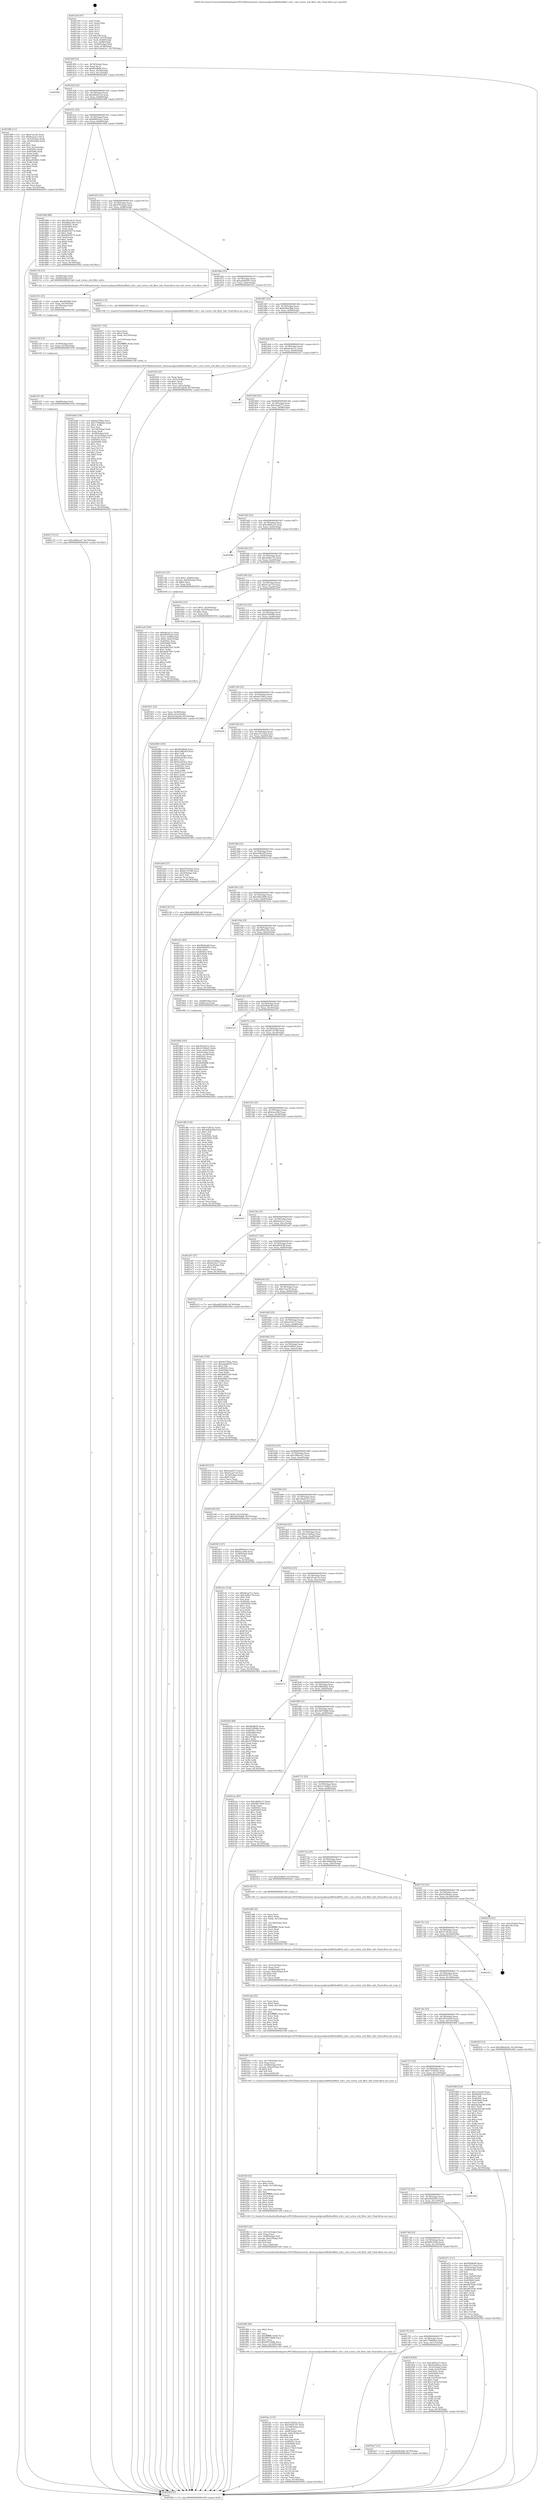 digraph "0x4013e0" {
  label = "0x4013e0 (/mnt/c/Users/mathe/Desktop/tcc/POCII/binaries/extr_linuxsoundpciau88x0au88x0_a3d.c_snd_vortex_a3d_filter_info_Final-ollvm.out::main(0))"
  labelloc = "t"
  node[shape=record]

  Entry [label="",width=0.3,height=0.3,shape=circle,fillcolor=black,style=filled]
  "0x40140f" [label="{
     0x40140f [23]\l
     | [instrs]\l
     &nbsp;&nbsp;0x40140f \<+3\>: mov -0x74(%rbp),%eax\l
     &nbsp;&nbsp;0x401412 \<+2\>: mov %eax,%ecx\l
     &nbsp;&nbsp;0x401414 \<+6\>: sub $0x80cffa04,%ecx\l
     &nbsp;&nbsp;0x40141a \<+3\>: mov %eax,-0x78(%rbp)\l
     &nbsp;&nbsp;0x40141d \<+3\>: mov %ecx,-0x7c(%rbp)\l
     &nbsp;&nbsp;0x401420 \<+6\>: je 000000000040246c \<main+0x108c\>\l
  }"]
  "0x40246c" [label="{
     0x40246c\l
  }", style=dashed]
  "0x401426" [label="{
     0x401426 [22]\l
     | [instrs]\l
     &nbsp;&nbsp;0x401426 \<+5\>: jmp 000000000040142b \<main+0x4b\>\l
     &nbsp;&nbsp;0x40142b \<+3\>: mov -0x78(%rbp),%eax\l
     &nbsp;&nbsp;0x40142e \<+5\>: sub $0x844d51cd,%eax\l
     &nbsp;&nbsp;0x401433 \<+3\>: mov %eax,-0x80(%rbp)\l
     &nbsp;&nbsp;0x401436 \<+6\>: je 00000000004019f8 \<main+0x618\>\l
  }"]
  Exit [label="",width=0.3,height=0.3,shape=circle,fillcolor=black,style=filled,peripheries=2]
  "0x4019f8" [label="{
     0x4019f8 [111]\l
     | [instrs]\l
     &nbsp;&nbsp;0x4019f8 \<+5\>: mov $0xe7eec92,%eax\l
     &nbsp;&nbsp;0x4019fd \<+5\>: mov $0x8a2a2c3,%ecx\l
     &nbsp;&nbsp;0x401a02 \<+3\>: mov -0x5c(%rbp),%edx\l
     &nbsp;&nbsp;0x401a05 \<+3\>: cmp -0x50(%rbp),%edx\l
     &nbsp;&nbsp;0x401a08 \<+4\>: setl %sil\l
     &nbsp;&nbsp;0x401a0c \<+4\>: and $0x1,%sil\l
     &nbsp;&nbsp;0x401a10 \<+4\>: mov %sil,-0x2e(%rbp)\l
     &nbsp;&nbsp;0x401a14 \<+7\>: mov 0x40505c,%edx\l
     &nbsp;&nbsp;0x401a1b \<+7\>: mov 0x405060,%edi\l
     &nbsp;&nbsp;0x401a22 \<+3\>: mov %edx,%r8d\l
     &nbsp;&nbsp;0x401a25 \<+7\>: add $0xae95d6d1,%r8d\l
     &nbsp;&nbsp;0x401a2c \<+4\>: sub $0x1,%r8d\l
     &nbsp;&nbsp;0x401a30 \<+7\>: sub $0xae95d6d1,%r8d\l
     &nbsp;&nbsp;0x401a37 \<+4\>: imul %r8d,%edx\l
     &nbsp;&nbsp;0x401a3b \<+3\>: and $0x1,%edx\l
     &nbsp;&nbsp;0x401a3e \<+3\>: cmp $0x0,%edx\l
     &nbsp;&nbsp;0x401a41 \<+4\>: sete %sil\l
     &nbsp;&nbsp;0x401a45 \<+3\>: cmp $0xa,%edi\l
     &nbsp;&nbsp;0x401a48 \<+4\>: setl %r9b\l
     &nbsp;&nbsp;0x401a4c \<+3\>: mov %sil,%r10b\l
     &nbsp;&nbsp;0x401a4f \<+3\>: and %r9b,%r10b\l
     &nbsp;&nbsp;0x401a52 \<+3\>: xor %r9b,%sil\l
     &nbsp;&nbsp;0x401a55 \<+3\>: or %sil,%r10b\l
     &nbsp;&nbsp;0x401a58 \<+4\>: test $0x1,%r10b\l
     &nbsp;&nbsp;0x401a5c \<+3\>: cmovne %ecx,%eax\l
     &nbsp;&nbsp;0x401a5f \<+3\>: mov %eax,-0x74(%rbp)\l
     &nbsp;&nbsp;0x401a62 \<+5\>: jmp 0000000000402492 \<main+0x10b2\>\l
  }"]
  "0x40143c" [label="{
     0x40143c [25]\l
     | [instrs]\l
     &nbsp;&nbsp;0x40143c \<+5\>: jmp 0000000000401441 \<main+0x61\>\l
     &nbsp;&nbsp;0x401441 \<+3\>: mov -0x78(%rbp),%eax\l
     &nbsp;&nbsp;0x401444 \<+5\>: sub $0x88945ee3,%eax\l
     &nbsp;&nbsp;0x401449 \<+6\>: mov %eax,-0x84(%rbp)\l
     &nbsp;&nbsp;0x40144f \<+6\>: je 0000000000401848 \<main+0x468\>\l
  }"]
  "0x402170" [label="{
     0x402170 [12]\l
     | [instrs]\l
     &nbsp;&nbsp;0x402170 \<+7\>: movl $0x1806ced7,-0x74(%rbp)\l
     &nbsp;&nbsp;0x402177 \<+5\>: jmp 0000000000402492 \<main+0x10b2\>\l
  }"]
  "0x401848" [label="{
     0x401848 [88]\l
     | [instrs]\l
     &nbsp;&nbsp;0x401848 \<+5\>: mov $0x281a0c3c,%eax\l
     &nbsp;&nbsp;0x40184d \<+5\>: mov $0xe86a23be,%ecx\l
     &nbsp;&nbsp;0x401852 \<+7\>: mov 0x40505c,%edx\l
     &nbsp;&nbsp;0x401859 \<+7\>: mov 0x405060,%esi\l
     &nbsp;&nbsp;0x401860 \<+2\>: mov %edx,%edi\l
     &nbsp;&nbsp;0x401862 \<+6\>: add $0x60439774,%edi\l
     &nbsp;&nbsp;0x401868 \<+3\>: sub $0x1,%edi\l
     &nbsp;&nbsp;0x40186b \<+6\>: sub $0x60439774,%edi\l
     &nbsp;&nbsp;0x401871 \<+3\>: imul %edi,%edx\l
     &nbsp;&nbsp;0x401874 \<+3\>: and $0x1,%edx\l
     &nbsp;&nbsp;0x401877 \<+3\>: cmp $0x0,%edx\l
     &nbsp;&nbsp;0x40187a \<+4\>: sete %r8b\l
     &nbsp;&nbsp;0x40187e \<+3\>: cmp $0xa,%esi\l
     &nbsp;&nbsp;0x401881 \<+4\>: setl %r9b\l
     &nbsp;&nbsp;0x401885 \<+3\>: mov %r8b,%r10b\l
     &nbsp;&nbsp;0x401888 \<+3\>: and %r9b,%r10b\l
     &nbsp;&nbsp;0x40188b \<+3\>: xor %r9b,%r8b\l
     &nbsp;&nbsp;0x40188e \<+3\>: or %r8b,%r10b\l
     &nbsp;&nbsp;0x401891 \<+4\>: test $0x1,%r10b\l
     &nbsp;&nbsp;0x401895 \<+3\>: cmovne %ecx,%eax\l
     &nbsp;&nbsp;0x401898 \<+3\>: mov %eax,-0x74(%rbp)\l
     &nbsp;&nbsp;0x40189b \<+5\>: jmp 0000000000402492 \<main+0x10b2\>\l
  }"]
  "0x401455" [label="{
     0x401455 [25]\l
     | [instrs]\l
     &nbsp;&nbsp;0x401455 \<+5\>: jmp 000000000040145a \<main+0x7a\>\l
     &nbsp;&nbsp;0x40145a \<+3\>: mov -0x78(%rbp),%eax\l
     &nbsp;&nbsp;0x40145d \<+5\>: sub $0x97010a2e,%eax\l
     &nbsp;&nbsp;0x401462 \<+6\>: mov %eax,-0x88(%rbp)\l
     &nbsp;&nbsp;0x401468 \<+6\>: je 0000000000402134 \<main+0xd54\>\l
  }"]
  "0x402167" [label="{
     0x402167 [9]\l
     | [instrs]\l
     &nbsp;&nbsp;0x402167 \<+4\>: mov -0x68(%rbp),%rdi\l
     &nbsp;&nbsp;0x40216b \<+5\>: call 0000000000401030 \<free@plt\>\l
     | [calls]\l
     &nbsp;&nbsp;0x401030 \{1\} (unknown)\l
  }"]
  "0x402134" [label="{
     0x402134 [13]\l
     | [instrs]\l
     &nbsp;&nbsp;0x402134 \<+4\>: mov -0x58(%rbp),%rdi\l
     &nbsp;&nbsp;0x402138 \<+4\>: mov -0x68(%rbp),%rsi\l
     &nbsp;&nbsp;0x40213c \<+5\>: call 00000000004013a0 \<snd_vortex_a3d_filter_info\>\l
     | [calls]\l
     &nbsp;&nbsp;0x4013a0 \{1\} (/mnt/c/Users/mathe/Desktop/tcc/POCII/binaries/extr_linuxsoundpciau88x0au88x0_a3d.c_snd_vortex_a3d_filter_info_Final-ollvm.out::snd_vortex_a3d_filter_info)\l
  }"]
  "0x40146e" [label="{
     0x40146e [25]\l
     | [instrs]\l
     &nbsp;&nbsp;0x40146e \<+5\>: jmp 0000000000401473 \<main+0x93\>\l
     &nbsp;&nbsp;0x401473 \<+3\>: mov -0x78(%rbp),%eax\l
     &nbsp;&nbsp;0x401476 \<+5\>: sub $0xada6d593,%eax\l
     &nbsp;&nbsp;0x40147b \<+6\>: mov %eax,-0x8c(%rbp)\l
     &nbsp;&nbsp;0x401481 \<+6\>: je 0000000000401b12 \<main+0x732\>\l
  }"]
  "0x402158" [label="{
     0x402158 [15]\l
     | [instrs]\l
     &nbsp;&nbsp;0x402158 \<+4\>: mov -0x58(%rbp),%rdi\l
     &nbsp;&nbsp;0x40215c \<+6\>: mov %eax,-0x144(%rbp)\l
     &nbsp;&nbsp;0x402162 \<+5\>: call 0000000000401030 \<free@plt\>\l
     | [calls]\l
     &nbsp;&nbsp;0x401030 \{1\} (unknown)\l
  }"]
  "0x401b12" [label="{
     0x401b12 [5]\l
     | [instrs]\l
     &nbsp;&nbsp;0x401b12 \<+5\>: call 0000000000401160 \<next_i\>\l
     | [calls]\l
     &nbsp;&nbsp;0x401160 \{1\} (/mnt/c/Users/mathe/Desktop/tcc/POCII/binaries/extr_linuxsoundpciau88x0au88x0_a3d.c_snd_vortex_a3d_filter_info_Final-ollvm.out::next_i)\l
  }"]
  "0x401487" [label="{
     0x401487 [25]\l
     | [instrs]\l
     &nbsp;&nbsp;0x401487 \<+5\>: jmp 000000000040148c \<main+0xac\>\l
     &nbsp;&nbsp;0x40148c \<+3\>: mov -0x78(%rbp),%eax\l
     &nbsp;&nbsp;0x40148f \<+5\>: sub $0xb004c8b8,%eax\l
     &nbsp;&nbsp;0x401494 \<+6\>: mov %eax,-0x90(%rbp)\l
     &nbsp;&nbsp;0x40149a \<+6\>: je 0000000000401bf3 \<main+0x813\>\l
  }"]
  "0x402141" [label="{
     0x402141 [23]\l
     | [instrs]\l
     &nbsp;&nbsp;0x402141 \<+10\>: movabs $0x4030b6,%rdi\l
     &nbsp;&nbsp;0x40214b \<+3\>: mov %eax,-0x70(%rbp)\l
     &nbsp;&nbsp;0x40214e \<+3\>: mov -0x70(%rbp),%esi\l
     &nbsp;&nbsp;0x402151 \<+2\>: mov $0x0,%al\l
     &nbsp;&nbsp;0x402153 \<+5\>: call 0000000000401040 \<printf@plt\>\l
     | [calls]\l
     &nbsp;&nbsp;0x401040 \{1\} (unknown)\l
  }"]
  "0x401bf3" [label="{
     0x401bf3 [25]\l
     | [instrs]\l
     &nbsp;&nbsp;0x401bf3 \<+2\>: xor %eax,%eax\l
     &nbsp;&nbsp;0x401bf5 \<+3\>: mov -0x5c(%rbp),%ecx\l
     &nbsp;&nbsp;0x401bf8 \<+3\>: sub $0x1,%eax\l
     &nbsp;&nbsp;0x401bfb \<+2\>: sub %eax,%ecx\l
     &nbsp;&nbsp;0x401bfd \<+3\>: mov %ecx,-0x5c(%rbp)\l
     &nbsp;&nbsp;0x401c00 \<+7\>: movl $0x5453ab58,-0x74(%rbp)\l
     &nbsp;&nbsp;0x401c07 \<+5\>: jmp 0000000000402492 \<main+0x10b2\>\l
  }"]
  "0x4014a0" [label="{
     0x4014a0 [25]\l
     | [instrs]\l
     &nbsp;&nbsp;0x4014a0 \<+5\>: jmp 00000000004014a5 \<main+0xc5\>\l
     &nbsp;&nbsp;0x4014a5 \<+3\>: mov -0x78(%rbp),%eax\l
     &nbsp;&nbsp;0x4014a8 \<+5\>: sub $0xb6cae7cc,%eax\l
     &nbsp;&nbsp;0x4014ad \<+6\>: mov %eax,-0x94(%rbp)\l
     &nbsp;&nbsp;0x4014b3 \<+6\>: je 00000000004022e7 \<main+0xf07\>\l
  }"]
  "0x401fac" [label="{
     0x401fac [115]\l
     | [instrs]\l
     &nbsp;&nbsp;0x401fac \<+5\>: mov $0x47cf932e,%ecx\l
     &nbsp;&nbsp;0x401fb1 \<+5\>: mov $0x505f27d7,%edx\l
     &nbsp;&nbsp;0x401fb6 \<+6\>: mov -0x140(%rbp),%esi\l
     &nbsp;&nbsp;0x401fbc \<+3\>: imul %eax,%esi\l
     &nbsp;&nbsp;0x401fbf \<+4\>: mov -0x68(%rbp),%r8\l
     &nbsp;&nbsp;0x401fc3 \<+4\>: movslq -0x6c(%rbp),%r9\l
     &nbsp;&nbsp;0x401fc7 \<+4\>: shl $0x4,%r9\l
     &nbsp;&nbsp;0x401fcb \<+3\>: add %r9,%r8\l
     &nbsp;&nbsp;0x401fce \<+4\>: mov %esi,0xc(%r8)\l
     &nbsp;&nbsp;0x401fd2 \<+7\>: mov 0x40505c,%eax\l
     &nbsp;&nbsp;0x401fd9 \<+7\>: mov 0x405060,%esi\l
     &nbsp;&nbsp;0x401fe0 \<+2\>: mov %eax,%edi\l
     &nbsp;&nbsp;0x401fe2 \<+6\>: add $0x1c73f21f,%edi\l
     &nbsp;&nbsp;0x401fe8 \<+3\>: sub $0x1,%edi\l
     &nbsp;&nbsp;0x401feb \<+6\>: sub $0x1c73f21f,%edi\l
     &nbsp;&nbsp;0x401ff1 \<+3\>: imul %edi,%eax\l
     &nbsp;&nbsp;0x401ff4 \<+3\>: and $0x1,%eax\l
     &nbsp;&nbsp;0x401ff7 \<+3\>: cmp $0x0,%eax\l
     &nbsp;&nbsp;0x401ffa \<+4\>: sete %r10b\l
     &nbsp;&nbsp;0x401ffe \<+3\>: cmp $0xa,%esi\l
     &nbsp;&nbsp;0x402001 \<+4\>: setl %r11b\l
     &nbsp;&nbsp;0x402005 \<+3\>: mov %r10b,%bl\l
     &nbsp;&nbsp;0x402008 \<+3\>: and %r11b,%bl\l
     &nbsp;&nbsp;0x40200b \<+3\>: xor %r11b,%r10b\l
     &nbsp;&nbsp;0x40200e \<+3\>: or %r10b,%bl\l
     &nbsp;&nbsp;0x402011 \<+3\>: test $0x1,%bl\l
     &nbsp;&nbsp;0x402014 \<+3\>: cmovne %edx,%ecx\l
     &nbsp;&nbsp;0x402017 \<+3\>: mov %ecx,-0x74(%rbp)\l
     &nbsp;&nbsp;0x40201a \<+5\>: jmp 0000000000402492 \<main+0x10b2\>\l
  }"]
  "0x4022e7" [label="{
     0x4022e7\l
  }", style=dashed]
  "0x4014b9" [label="{
     0x4014b9 [25]\l
     | [instrs]\l
     &nbsp;&nbsp;0x4014b9 \<+5\>: jmp 00000000004014be \<main+0xde\>\l
     &nbsp;&nbsp;0x4014be \<+3\>: mov -0x78(%rbp),%eax\l
     &nbsp;&nbsp;0x4014c1 \<+5\>: sub $0xc0aaf273,%eax\l
     &nbsp;&nbsp;0x4014c6 \<+6\>: mov %eax,-0x98(%rbp)\l
     &nbsp;&nbsp;0x4014cc \<+6\>: je 000000000040217c \<main+0xd9c\>\l
  }"]
  "0x401f84" [label="{
     0x401f84 [40]\l
     | [instrs]\l
     &nbsp;&nbsp;0x401f84 \<+5\>: mov $0x2,%ecx\l
     &nbsp;&nbsp;0x401f89 \<+1\>: cltd\l
     &nbsp;&nbsp;0x401f8a \<+2\>: idiv %ecx\l
     &nbsp;&nbsp;0x401f8c \<+6\>: imul $0xfffffffe,%edx,%ecx\l
     &nbsp;&nbsp;0x401f92 \<+6\>: add $0x9957d48b,%ecx\l
     &nbsp;&nbsp;0x401f98 \<+3\>: add $0x1,%ecx\l
     &nbsp;&nbsp;0x401f9b \<+6\>: sub $0x9957d48b,%ecx\l
     &nbsp;&nbsp;0x401fa1 \<+6\>: mov %ecx,-0x140(%rbp)\l
     &nbsp;&nbsp;0x401fa7 \<+5\>: call 0000000000401160 \<next_i\>\l
     | [calls]\l
     &nbsp;&nbsp;0x401160 \{1\} (/mnt/c/Users/mathe/Desktop/tcc/POCII/binaries/extr_linuxsoundpciau88x0au88x0_a3d.c_snd_vortex_a3d_filter_info_Final-ollvm.out::next_i)\l
  }"]
  "0x40217c" [label="{
     0x40217c\l
  }", style=dashed]
  "0x4014d2" [label="{
     0x4014d2 [25]\l
     | [instrs]\l
     &nbsp;&nbsp;0x4014d2 \<+5\>: jmp 00000000004014d7 \<main+0xf7\>\l
     &nbsp;&nbsp;0x4014d7 \<+3\>: mov -0x78(%rbp),%eax\l
     &nbsp;&nbsp;0x4014da \<+5\>: sub $0xc0b95c23,%eax\l
     &nbsp;&nbsp;0x4014df \<+6\>: mov %eax,-0x9c(%rbp)\l
     &nbsp;&nbsp;0x4014e5 \<+6\>: je 000000000040248b \<main+0x10ab\>\l
  }"]
  "0x401f63" [label="{
     0x401f63 [33]\l
     | [instrs]\l
     &nbsp;&nbsp;0x401f63 \<+6\>: mov -0x13c(%rbp),%ecx\l
     &nbsp;&nbsp;0x401f69 \<+3\>: imul %eax,%ecx\l
     &nbsp;&nbsp;0x401f6c \<+4\>: mov -0x68(%rbp),%r8\l
     &nbsp;&nbsp;0x401f70 \<+4\>: movslq -0x6c(%rbp),%r9\l
     &nbsp;&nbsp;0x401f74 \<+4\>: shl $0x4,%r9\l
     &nbsp;&nbsp;0x401f78 \<+3\>: add %r9,%r8\l
     &nbsp;&nbsp;0x401f7b \<+4\>: mov %ecx,0x8(%r8)\l
     &nbsp;&nbsp;0x401f7f \<+5\>: call 0000000000401160 \<next_i\>\l
     | [calls]\l
     &nbsp;&nbsp;0x401160 \{1\} (/mnt/c/Users/mathe/Desktop/tcc/POCII/binaries/extr_linuxsoundpciau88x0au88x0_a3d.c_snd_vortex_a3d_filter_info_Final-ollvm.out::next_i)\l
  }"]
  "0x40248b" [label="{
     0x40248b\l
  }", style=dashed]
  "0x4014eb" [label="{
     0x4014eb [25]\l
     | [instrs]\l
     &nbsp;&nbsp;0x4014eb \<+5\>: jmp 00000000004014f0 \<main+0x110\>\l
     &nbsp;&nbsp;0x4014f0 \<+3\>: mov -0x78(%rbp),%eax\l
     &nbsp;&nbsp;0x4014f3 \<+5\>: sub $0xcbd9e179,%eax\l
     &nbsp;&nbsp;0x4014f8 \<+6\>: mov %eax,-0xa0(%rbp)\l
     &nbsp;&nbsp;0x4014fe \<+6\>: je 0000000000401c92 \<main+0x8b2\>\l
  }"]
  "0x401f2f" [label="{
     0x401f2f [52]\l
     | [instrs]\l
     &nbsp;&nbsp;0x401f2f \<+2\>: xor %ecx,%ecx\l
     &nbsp;&nbsp;0x401f31 \<+5\>: mov $0x2,%edx\l
     &nbsp;&nbsp;0x401f36 \<+6\>: mov %edx,-0x138(%rbp)\l
     &nbsp;&nbsp;0x401f3c \<+1\>: cltd\l
     &nbsp;&nbsp;0x401f3d \<+6\>: mov -0x138(%rbp),%esi\l
     &nbsp;&nbsp;0x401f43 \<+2\>: idiv %esi\l
     &nbsp;&nbsp;0x401f45 \<+6\>: imul $0xfffffffe,%edx,%edx\l
     &nbsp;&nbsp;0x401f4b \<+2\>: mov %ecx,%edi\l
     &nbsp;&nbsp;0x401f4d \<+2\>: sub %edx,%edi\l
     &nbsp;&nbsp;0x401f4f \<+2\>: mov %ecx,%edx\l
     &nbsp;&nbsp;0x401f51 \<+3\>: sub $0x1,%edx\l
     &nbsp;&nbsp;0x401f54 \<+2\>: add %edx,%edi\l
     &nbsp;&nbsp;0x401f56 \<+2\>: sub %edi,%ecx\l
     &nbsp;&nbsp;0x401f58 \<+6\>: mov %ecx,-0x13c(%rbp)\l
     &nbsp;&nbsp;0x401f5e \<+5\>: call 0000000000401160 \<next_i\>\l
     | [calls]\l
     &nbsp;&nbsp;0x401160 \{1\} (/mnt/c/Users/mathe/Desktop/tcc/POCII/binaries/extr_linuxsoundpciau88x0au88x0_a3d.c_snd_vortex_a3d_filter_info_Final-ollvm.out::next_i)\l
  }"]
  "0x401c92" [label="{
     0x401c92 [23]\l
     | [instrs]\l
     &nbsp;&nbsp;0x401c92 \<+7\>: movl $0x1,-0x60(%rbp)\l
     &nbsp;&nbsp;0x401c99 \<+4\>: movslq -0x60(%rbp),%rax\l
     &nbsp;&nbsp;0x401c9d \<+4\>: shl $0x4,%rax\l
     &nbsp;&nbsp;0x401ca1 \<+3\>: mov %rax,%rdi\l
     &nbsp;&nbsp;0x401ca4 \<+5\>: call 0000000000401050 \<malloc@plt\>\l
     | [calls]\l
     &nbsp;&nbsp;0x401050 \{1\} (unknown)\l
  }"]
  "0x401504" [label="{
     0x401504 [25]\l
     | [instrs]\l
     &nbsp;&nbsp;0x401504 \<+5\>: jmp 0000000000401509 \<main+0x129\>\l
     &nbsp;&nbsp;0x401509 \<+3\>: mov -0x78(%rbp),%eax\l
     &nbsp;&nbsp;0x40150c \<+5\>: sub $0xd1cae7c4,%eax\l
     &nbsp;&nbsp;0x401511 \<+6\>: mov %eax,-0xa4(%rbp)\l
     &nbsp;&nbsp;0x401517 \<+6\>: je 000000000040193a \<main+0x55a\>\l
  }"]
  "0x401f0e" [label="{
     0x401f0e [33]\l
     | [instrs]\l
     &nbsp;&nbsp;0x401f0e \<+6\>: mov -0x134(%rbp),%ecx\l
     &nbsp;&nbsp;0x401f14 \<+3\>: imul %eax,%ecx\l
     &nbsp;&nbsp;0x401f17 \<+4\>: mov -0x68(%rbp),%r8\l
     &nbsp;&nbsp;0x401f1b \<+4\>: movslq -0x6c(%rbp),%r9\l
     &nbsp;&nbsp;0x401f1f \<+4\>: shl $0x4,%r9\l
     &nbsp;&nbsp;0x401f23 \<+3\>: add %r9,%r8\l
     &nbsp;&nbsp;0x401f26 \<+4\>: mov %ecx,0x4(%r8)\l
     &nbsp;&nbsp;0x401f2a \<+5\>: call 0000000000401160 \<next_i\>\l
     | [calls]\l
     &nbsp;&nbsp;0x401160 \{1\} (/mnt/c/Users/mathe/Desktop/tcc/POCII/binaries/extr_linuxsoundpciau88x0au88x0_a3d.c_snd_vortex_a3d_filter_info_Final-ollvm.out::next_i)\l
  }"]
  "0x40193a" [label="{
     0x40193a [23]\l
     | [instrs]\l
     &nbsp;&nbsp;0x40193a \<+7\>: movl $0x1,-0x50(%rbp)\l
     &nbsp;&nbsp;0x401941 \<+4\>: movslq -0x50(%rbp),%rax\l
     &nbsp;&nbsp;0x401945 \<+4\>: shl $0x2,%rax\l
     &nbsp;&nbsp;0x401949 \<+3\>: mov %rax,%rdi\l
     &nbsp;&nbsp;0x40194c \<+5\>: call 0000000000401050 \<malloc@plt\>\l
     | [calls]\l
     &nbsp;&nbsp;0x401050 \{1\} (unknown)\l
  }"]
  "0x40151d" [label="{
     0x40151d [25]\l
     | [instrs]\l
     &nbsp;&nbsp;0x40151d \<+5\>: jmp 0000000000401522 \<main+0x142\>\l
     &nbsp;&nbsp;0x401522 \<+3\>: mov -0x78(%rbp),%eax\l
     &nbsp;&nbsp;0x401525 \<+5\>: sub $0xd7d56dfe,%eax\l
     &nbsp;&nbsp;0x40152a \<+6\>: mov %eax,-0xa8(%rbp)\l
     &nbsp;&nbsp;0x401530 \<+6\>: je 0000000000402083 \<main+0xca3\>\l
  }"]
  "0x401eda" [label="{
     0x401eda [52]\l
     | [instrs]\l
     &nbsp;&nbsp;0x401eda \<+2\>: xor %ecx,%ecx\l
     &nbsp;&nbsp;0x401edc \<+5\>: mov $0x2,%edx\l
     &nbsp;&nbsp;0x401ee1 \<+6\>: mov %edx,-0x130(%rbp)\l
     &nbsp;&nbsp;0x401ee7 \<+1\>: cltd\l
     &nbsp;&nbsp;0x401ee8 \<+6\>: mov -0x130(%rbp),%esi\l
     &nbsp;&nbsp;0x401eee \<+2\>: idiv %esi\l
     &nbsp;&nbsp;0x401ef0 \<+6\>: imul $0xfffffffe,%edx,%edx\l
     &nbsp;&nbsp;0x401ef6 \<+2\>: mov %ecx,%edi\l
     &nbsp;&nbsp;0x401ef8 \<+2\>: sub %edx,%edi\l
     &nbsp;&nbsp;0x401efa \<+2\>: mov %ecx,%edx\l
     &nbsp;&nbsp;0x401efc \<+3\>: sub $0x1,%edx\l
     &nbsp;&nbsp;0x401eff \<+2\>: add %edx,%edi\l
     &nbsp;&nbsp;0x401f01 \<+2\>: sub %edi,%ecx\l
     &nbsp;&nbsp;0x401f03 \<+6\>: mov %ecx,-0x134(%rbp)\l
     &nbsp;&nbsp;0x401f09 \<+5\>: call 0000000000401160 \<next_i\>\l
     | [calls]\l
     &nbsp;&nbsp;0x401160 \{1\} (/mnt/c/Users/mathe/Desktop/tcc/POCII/binaries/extr_linuxsoundpciau88x0au88x0_a3d.c_snd_vortex_a3d_filter_info_Final-ollvm.out::next_i)\l
  }"]
  "0x402083" [label="{
     0x402083 [165]\l
     | [instrs]\l
     &nbsp;&nbsp;0x402083 \<+5\>: mov $0x80cffa04,%eax\l
     &nbsp;&nbsp;0x402088 \<+5\>: mov $0xe5982d5f,%ecx\l
     &nbsp;&nbsp;0x40208d \<+2\>: mov $0x1,%dl\l
     &nbsp;&nbsp;0x40208f \<+3\>: mov -0x6c(%rbp),%esi\l
     &nbsp;&nbsp;0x402092 \<+6\>: sub $0x62e9c0ce,%esi\l
     &nbsp;&nbsp;0x402098 \<+3\>: add $0x1,%esi\l
     &nbsp;&nbsp;0x40209b \<+6\>: add $0x62e9c0ce,%esi\l
     &nbsp;&nbsp;0x4020a1 \<+3\>: mov %esi,-0x6c(%rbp)\l
     &nbsp;&nbsp;0x4020a4 \<+7\>: mov 0x40505c,%esi\l
     &nbsp;&nbsp;0x4020ab \<+7\>: mov 0x405060,%edi\l
     &nbsp;&nbsp;0x4020b2 \<+3\>: mov %esi,%r8d\l
     &nbsp;&nbsp;0x4020b5 \<+7\>: sub $0x655721a,%r8d\l
     &nbsp;&nbsp;0x4020bc \<+4\>: sub $0x1,%r8d\l
     &nbsp;&nbsp;0x4020c0 \<+7\>: add $0x655721a,%r8d\l
     &nbsp;&nbsp;0x4020c7 \<+4\>: imul %r8d,%esi\l
     &nbsp;&nbsp;0x4020cb \<+3\>: and $0x1,%esi\l
     &nbsp;&nbsp;0x4020ce \<+3\>: cmp $0x0,%esi\l
     &nbsp;&nbsp;0x4020d1 \<+4\>: sete %r9b\l
     &nbsp;&nbsp;0x4020d5 \<+3\>: cmp $0xa,%edi\l
     &nbsp;&nbsp;0x4020d8 \<+4\>: setl %r10b\l
     &nbsp;&nbsp;0x4020dc \<+3\>: mov %r9b,%r11b\l
     &nbsp;&nbsp;0x4020df \<+4\>: xor $0xff,%r11b\l
     &nbsp;&nbsp;0x4020e3 \<+3\>: mov %r10b,%bl\l
     &nbsp;&nbsp;0x4020e6 \<+3\>: xor $0xff,%bl\l
     &nbsp;&nbsp;0x4020e9 \<+3\>: xor $0x0,%dl\l
     &nbsp;&nbsp;0x4020ec \<+3\>: mov %r11b,%r14b\l
     &nbsp;&nbsp;0x4020ef \<+4\>: and $0x0,%r14b\l
     &nbsp;&nbsp;0x4020f3 \<+3\>: and %dl,%r9b\l
     &nbsp;&nbsp;0x4020f6 \<+3\>: mov %bl,%r15b\l
     &nbsp;&nbsp;0x4020f9 \<+4\>: and $0x0,%r15b\l
     &nbsp;&nbsp;0x4020fd \<+3\>: and %dl,%r10b\l
     &nbsp;&nbsp;0x402100 \<+3\>: or %r9b,%r14b\l
     &nbsp;&nbsp;0x402103 \<+3\>: or %r10b,%r15b\l
     &nbsp;&nbsp;0x402106 \<+3\>: xor %r15b,%r14b\l
     &nbsp;&nbsp;0x402109 \<+3\>: or %bl,%r11b\l
     &nbsp;&nbsp;0x40210c \<+4\>: xor $0xff,%r11b\l
     &nbsp;&nbsp;0x402110 \<+3\>: or $0x0,%dl\l
     &nbsp;&nbsp;0x402113 \<+3\>: and %dl,%r11b\l
     &nbsp;&nbsp;0x402116 \<+3\>: or %r11b,%r14b\l
     &nbsp;&nbsp;0x402119 \<+4\>: test $0x1,%r14b\l
     &nbsp;&nbsp;0x40211d \<+3\>: cmovne %ecx,%eax\l
     &nbsp;&nbsp;0x402120 \<+3\>: mov %eax,-0x74(%rbp)\l
     &nbsp;&nbsp;0x402123 \<+5\>: jmp 0000000000402492 \<main+0x10b2\>\l
  }"]
  "0x401536" [label="{
     0x401536 [25]\l
     | [instrs]\l
     &nbsp;&nbsp;0x401536 \<+5\>: jmp 000000000040153b \<main+0x15b\>\l
     &nbsp;&nbsp;0x40153b \<+3\>: mov -0x78(%rbp),%eax\l
     &nbsp;&nbsp;0x40153e \<+5\>: sub $0xda57f6ea,%eax\l
     &nbsp;&nbsp;0x401543 \<+6\>: mov %eax,-0xac(%rbp)\l
     &nbsp;&nbsp;0x401549 \<+6\>: je 000000000040229a \<main+0xeba\>\l
  }"]
  "0x401eba" [label="{
     0x401eba [32]\l
     | [instrs]\l
     &nbsp;&nbsp;0x401eba \<+6\>: mov -0x12c(%rbp),%ecx\l
     &nbsp;&nbsp;0x401ec0 \<+3\>: imul %eax,%ecx\l
     &nbsp;&nbsp;0x401ec3 \<+4\>: mov -0x68(%rbp),%r8\l
     &nbsp;&nbsp;0x401ec7 \<+4\>: movslq -0x6c(%rbp),%r9\l
     &nbsp;&nbsp;0x401ecb \<+4\>: shl $0x4,%r9\l
     &nbsp;&nbsp;0x401ecf \<+3\>: add %r9,%r8\l
     &nbsp;&nbsp;0x401ed2 \<+3\>: mov %ecx,(%r8)\l
     &nbsp;&nbsp;0x401ed5 \<+5\>: call 0000000000401160 \<next_i\>\l
     | [calls]\l
     &nbsp;&nbsp;0x401160 \{1\} (/mnt/c/Users/mathe/Desktop/tcc/POCII/binaries/extr_linuxsoundpciau88x0au88x0_a3d.c_snd_vortex_a3d_filter_info_Final-ollvm.out::next_i)\l
  }"]
  "0x40229a" [label="{
     0x40229a\l
  }", style=dashed]
  "0x40154f" [label="{
     0x40154f [25]\l
     | [instrs]\l
     &nbsp;&nbsp;0x40154f \<+5\>: jmp 0000000000401554 \<main+0x174\>\l
     &nbsp;&nbsp;0x401554 \<+3\>: mov -0x78(%rbp),%eax\l
     &nbsp;&nbsp;0x401557 \<+5\>: sub $0xe27c33ed,%eax\l
     &nbsp;&nbsp;0x40155c \<+6\>: mov %eax,-0xb0(%rbp)\l
     &nbsp;&nbsp;0x401562 \<+6\>: je 0000000000401de0 \<main+0xa00\>\l
  }"]
  "0x401e86" [label="{
     0x401e86 [52]\l
     | [instrs]\l
     &nbsp;&nbsp;0x401e86 \<+2\>: xor %ecx,%ecx\l
     &nbsp;&nbsp;0x401e88 \<+5\>: mov $0x2,%edx\l
     &nbsp;&nbsp;0x401e8d \<+6\>: mov %edx,-0x128(%rbp)\l
     &nbsp;&nbsp;0x401e93 \<+1\>: cltd\l
     &nbsp;&nbsp;0x401e94 \<+6\>: mov -0x128(%rbp),%esi\l
     &nbsp;&nbsp;0x401e9a \<+2\>: idiv %esi\l
     &nbsp;&nbsp;0x401e9c \<+6\>: imul $0xfffffffe,%edx,%edx\l
     &nbsp;&nbsp;0x401ea2 \<+2\>: mov %ecx,%edi\l
     &nbsp;&nbsp;0x401ea4 \<+2\>: sub %edx,%edi\l
     &nbsp;&nbsp;0x401ea6 \<+2\>: mov %ecx,%edx\l
     &nbsp;&nbsp;0x401ea8 \<+3\>: sub $0x1,%edx\l
     &nbsp;&nbsp;0x401eab \<+2\>: add %edx,%edi\l
     &nbsp;&nbsp;0x401ead \<+2\>: sub %edi,%ecx\l
     &nbsp;&nbsp;0x401eaf \<+6\>: mov %ecx,-0x12c(%rbp)\l
     &nbsp;&nbsp;0x401eb5 \<+5\>: call 0000000000401160 \<next_i\>\l
     | [calls]\l
     &nbsp;&nbsp;0x401160 \{1\} (/mnt/c/Users/mathe/Desktop/tcc/POCII/binaries/extr_linuxsoundpciau88x0au88x0_a3d.c_snd_vortex_a3d_filter_info_Final-ollvm.out::next_i)\l
  }"]
  "0x401de0" [label="{
     0x401de0 [27]\l
     | [instrs]\l
     &nbsp;&nbsp;0x401de0 \<+5\>: mov $0x97010a2e,%eax\l
     &nbsp;&nbsp;0x401de5 \<+5\>: mov $0xfb732189,%ecx\l
     &nbsp;&nbsp;0x401dea \<+3\>: mov -0x2d(%rbp),%dl\l
     &nbsp;&nbsp;0x401ded \<+3\>: test $0x1,%dl\l
     &nbsp;&nbsp;0x401df0 \<+3\>: cmovne %ecx,%eax\l
     &nbsp;&nbsp;0x401df3 \<+3\>: mov %eax,-0x74(%rbp)\l
     &nbsp;&nbsp;0x401df6 \<+5\>: jmp 0000000000402492 \<main+0x10b2\>\l
  }"]
  "0x401568" [label="{
     0x401568 [25]\l
     | [instrs]\l
     &nbsp;&nbsp;0x401568 \<+5\>: jmp 000000000040156d \<main+0x18d\>\l
     &nbsp;&nbsp;0x40156d \<+3\>: mov -0x78(%rbp),%eax\l
     &nbsp;&nbsp;0x401570 \<+5\>: sub $0xe5982d5f,%eax\l
     &nbsp;&nbsp;0x401575 \<+6\>: mov %eax,-0xb4(%rbp)\l
     &nbsp;&nbsp;0x40157b \<+6\>: je 0000000000402128 \<main+0xd48\>\l
  }"]
  "0x401ca9" [label="{
     0x401ca9 [105]\l
     | [instrs]\l
     &nbsp;&nbsp;0x401ca9 \<+5\>: mov $0xb6cae7cc,%ecx\l
     &nbsp;&nbsp;0x401cae \<+5\>: mov $0xd603028,%edx\l
     &nbsp;&nbsp;0x401cb3 \<+4\>: mov %rax,-0x68(%rbp)\l
     &nbsp;&nbsp;0x401cb7 \<+7\>: movl $0x0,-0x6c(%rbp)\l
     &nbsp;&nbsp;0x401cbe \<+7\>: mov 0x40505c,%esi\l
     &nbsp;&nbsp;0x401cc5 \<+8\>: mov 0x405060,%r8d\l
     &nbsp;&nbsp;0x401ccd \<+3\>: mov %esi,%r9d\l
     &nbsp;&nbsp;0x401cd0 \<+7\>: add $0x4a067647,%r9d\l
     &nbsp;&nbsp;0x401cd7 \<+4\>: sub $0x1,%r9d\l
     &nbsp;&nbsp;0x401cdb \<+7\>: sub $0x4a067647,%r9d\l
     &nbsp;&nbsp;0x401ce2 \<+4\>: imul %r9d,%esi\l
     &nbsp;&nbsp;0x401ce6 \<+3\>: and $0x1,%esi\l
     &nbsp;&nbsp;0x401ce9 \<+3\>: cmp $0x0,%esi\l
     &nbsp;&nbsp;0x401cec \<+4\>: sete %r10b\l
     &nbsp;&nbsp;0x401cf0 \<+4\>: cmp $0xa,%r8d\l
     &nbsp;&nbsp;0x401cf4 \<+4\>: setl %r11b\l
     &nbsp;&nbsp;0x401cf8 \<+3\>: mov %r10b,%bl\l
     &nbsp;&nbsp;0x401cfb \<+3\>: and %r11b,%bl\l
     &nbsp;&nbsp;0x401cfe \<+3\>: xor %r11b,%r10b\l
     &nbsp;&nbsp;0x401d01 \<+3\>: or %r10b,%bl\l
     &nbsp;&nbsp;0x401d04 \<+3\>: test $0x1,%bl\l
     &nbsp;&nbsp;0x401d07 \<+3\>: cmovne %edx,%ecx\l
     &nbsp;&nbsp;0x401d0a \<+3\>: mov %ecx,-0x74(%rbp)\l
     &nbsp;&nbsp;0x401d0d \<+5\>: jmp 0000000000402492 \<main+0x10b2\>\l
  }"]
  "0x402128" [label="{
     0x402128 [12]\l
     | [instrs]\l
     &nbsp;&nbsp;0x402128 \<+7\>: movl $0xe6822696,-0x74(%rbp)\l
     &nbsp;&nbsp;0x40212f \<+5\>: jmp 0000000000402492 \<main+0x10b2\>\l
  }"]
  "0x401581" [label="{
     0x401581 [25]\l
     | [instrs]\l
     &nbsp;&nbsp;0x401581 \<+5\>: jmp 0000000000401586 \<main+0x1a6\>\l
     &nbsp;&nbsp;0x401586 \<+3\>: mov -0x78(%rbp),%eax\l
     &nbsp;&nbsp;0x401589 \<+5\>: sub $0xe6822696,%eax\l
     &nbsp;&nbsp;0x40158e \<+6\>: mov %eax,-0xb8(%rbp)\l
     &nbsp;&nbsp;0x401594 \<+6\>: je 0000000000401d1e \<main+0x93e\>\l
  }"]
  "0x40180b" [label="{
     0x40180b\l
  }", style=dashed]
  "0x401d1e" [label="{
     0x401d1e [83]\l
     | [instrs]\l
     &nbsp;&nbsp;0x401d1e \<+5\>: mov $0xf5fe8e49,%eax\l
     &nbsp;&nbsp;0x401d23 \<+5\>: mov $0x65644952,%ecx\l
     &nbsp;&nbsp;0x401d28 \<+2\>: xor %edx,%edx\l
     &nbsp;&nbsp;0x401d2a \<+7\>: mov 0x40505c,%esi\l
     &nbsp;&nbsp;0x401d31 \<+7\>: mov 0x405060,%edi\l
     &nbsp;&nbsp;0x401d38 \<+3\>: sub $0x1,%edx\l
     &nbsp;&nbsp;0x401d3b \<+3\>: mov %esi,%r8d\l
     &nbsp;&nbsp;0x401d3e \<+3\>: add %edx,%r8d\l
     &nbsp;&nbsp;0x401d41 \<+4\>: imul %r8d,%esi\l
     &nbsp;&nbsp;0x401d45 \<+3\>: and $0x1,%esi\l
     &nbsp;&nbsp;0x401d48 \<+3\>: cmp $0x0,%esi\l
     &nbsp;&nbsp;0x401d4b \<+4\>: sete %r9b\l
     &nbsp;&nbsp;0x401d4f \<+3\>: cmp $0xa,%edi\l
     &nbsp;&nbsp;0x401d52 \<+4\>: setl %r10b\l
     &nbsp;&nbsp;0x401d56 \<+3\>: mov %r9b,%r11b\l
     &nbsp;&nbsp;0x401d59 \<+3\>: and %r10b,%r11b\l
     &nbsp;&nbsp;0x401d5c \<+3\>: xor %r10b,%r9b\l
     &nbsp;&nbsp;0x401d5f \<+3\>: or %r9b,%r11b\l
     &nbsp;&nbsp;0x401d62 \<+4\>: test $0x1,%r11b\l
     &nbsp;&nbsp;0x401d66 \<+3\>: cmovne %ecx,%eax\l
     &nbsp;&nbsp;0x401d69 \<+3\>: mov %eax,-0x74(%rbp)\l
     &nbsp;&nbsp;0x401d6c \<+5\>: jmp 0000000000402492 \<main+0x10b2\>\l
  }"]
  "0x40159a" [label="{
     0x40159a [25]\l
     | [instrs]\l
     &nbsp;&nbsp;0x40159a \<+5\>: jmp 000000000040159f \<main+0x1bf\>\l
     &nbsp;&nbsp;0x40159f \<+3\>: mov -0x78(%rbp),%eax\l
     &nbsp;&nbsp;0x4015a2 \<+5\>: sub $0xe86a23be,%eax\l
     &nbsp;&nbsp;0x4015a7 \<+6\>: mov %eax,-0xbc(%rbp)\l
     &nbsp;&nbsp;0x4015ad \<+6\>: je 00000000004018a0 \<main+0x4c0\>\l
  }"]
  "0x401be7" [label="{
     0x401be7 [12]\l
     | [instrs]\l
     &nbsp;&nbsp;0x401be7 \<+7\>: movl $0xb004c8b8,-0x74(%rbp)\l
     &nbsp;&nbsp;0x401bee \<+5\>: jmp 0000000000402492 \<main+0x10b2\>\l
  }"]
  "0x4018a0" [label="{
     0x4018a0 [13]\l
     | [instrs]\l
     &nbsp;&nbsp;0x4018a0 \<+4\>: mov -0x48(%rbp),%rax\l
     &nbsp;&nbsp;0x4018a4 \<+4\>: mov 0x8(%rax),%rdi\l
     &nbsp;&nbsp;0x4018a8 \<+5\>: call 0000000000401060 \<atoi@plt\>\l
     | [calls]\l
     &nbsp;&nbsp;0x401060 \{1\} (unknown)\l
  }"]
  "0x4015b3" [label="{
     0x4015b3 [25]\l
     | [instrs]\l
     &nbsp;&nbsp;0x4015b3 \<+5\>: jmp 00000000004015b8 \<main+0x1d8\>\l
     &nbsp;&nbsp;0x4015b8 \<+3\>: mov -0x78(%rbp),%eax\l
     &nbsp;&nbsp;0x4015bb \<+5\>: sub $0xf5fe8e49,%eax\l
     &nbsp;&nbsp;0x4015c0 \<+6\>: mov %eax,-0xc0(%rbp)\l
     &nbsp;&nbsp;0x4015c6 \<+6\>: je 0000000000402315 \<main+0xf35\>\l
  }"]
  "0x4017f2" [label="{
     0x4017f2 [25]\l
     | [instrs]\l
     &nbsp;&nbsp;0x4017f2 \<+5\>: jmp 00000000004017f7 \<main+0x417\>\l
     &nbsp;&nbsp;0x4017f7 \<+3\>: mov -0x78(%rbp),%eax\l
     &nbsp;&nbsp;0x4017fa \<+5\>: sub $0x77096dab,%eax\l
     &nbsp;&nbsp;0x4017ff \<+6\>: mov %eax,-0x11c(%rbp)\l
     &nbsp;&nbsp;0x401805 \<+6\>: je 0000000000401be7 \<main+0x807\>\l
  }"]
  "0x402315" [label="{
     0x402315\l
  }", style=dashed]
  "0x4015cc" [label="{
     0x4015cc [25]\l
     | [instrs]\l
     &nbsp;&nbsp;0x4015cc \<+5\>: jmp 00000000004015d1 \<main+0x1f1\>\l
     &nbsp;&nbsp;0x4015d1 \<+3\>: mov -0x78(%rbp),%eax\l
     &nbsp;&nbsp;0x4015d4 \<+5\>: sub $0xfb732189,%eax\l
     &nbsp;&nbsp;0x4015d9 \<+6\>: mov %eax,-0xc4(%rbp)\l
     &nbsp;&nbsp;0x4015df \<+6\>: je 0000000000401dfb \<main+0xa1b\>\l
  }"]
  "0x4021ff" [label="{
     0x4021ff [94]\l
     | [instrs]\l
     &nbsp;&nbsp;0x4021ff \<+5\>: mov $0xc0b95c23,%eax\l
     &nbsp;&nbsp;0x402204 \<+5\>: mov $0x42e90eec,%ecx\l
     &nbsp;&nbsp;0x402209 \<+3\>: mov -0x3c(%rbp),%edx\l
     &nbsp;&nbsp;0x40220c \<+3\>: mov %edx,-0x2c(%rbp)\l
     &nbsp;&nbsp;0x40220f \<+7\>: mov 0x40505c,%edx\l
     &nbsp;&nbsp;0x402216 \<+7\>: mov 0x405060,%esi\l
     &nbsp;&nbsp;0x40221d \<+2\>: mov %edx,%edi\l
     &nbsp;&nbsp;0x40221f \<+6\>: sub $0x12a5922d,%edi\l
     &nbsp;&nbsp;0x402225 \<+3\>: sub $0x1,%edi\l
     &nbsp;&nbsp;0x402228 \<+6\>: add $0x12a5922d,%edi\l
     &nbsp;&nbsp;0x40222e \<+3\>: imul %edi,%edx\l
     &nbsp;&nbsp;0x402231 \<+3\>: and $0x1,%edx\l
     &nbsp;&nbsp;0x402234 \<+3\>: cmp $0x0,%edx\l
     &nbsp;&nbsp;0x402237 \<+4\>: sete %r8b\l
     &nbsp;&nbsp;0x40223b \<+3\>: cmp $0xa,%esi\l
     &nbsp;&nbsp;0x40223e \<+4\>: setl %r9b\l
     &nbsp;&nbsp;0x402242 \<+3\>: mov %r8b,%r10b\l
     &nbsp;&nbsp;0x402245 \<+3\>: and %r9b,%r10b\l
     &nbsp;&nbsp;0x402248 \<+3\>: xor %r9b,%r8b\l
     &nbsp;&nbsp;0x40224b \<+3\>: or %r8b,%r10b\l
     &nbsp;&nbsp;0x40224e \<+4\>: test $0x1,%r10b\l
     &nbsp;&nbsp;0x402252 \<+3\>: cmovne %ecx,%eax\l
     &nbsp;&nbsp;0x402255 \<+3\>: mov %eax,-0x74(%rbp)\l
     &nbsp;&nbsp;0x402258 \<+5\>: jmp 0000000000402492 \<main+0x10b2\>\l
  }"]
  "0x401dfb" [label="{
     0x401dfb [134]\l
     | [instrs]\l
     &nbsp;&nbsp;0x401dfb \<+5\>: mov $0x47cf932e,%eax\l
     &nbsp;&nbsp;0x401e00 \<+5\>: mov $0x3d0da56d,%ecx\l
     &nbsp;&nbsp;0x401e05 \<+2\>: mov $0x1,%dl\l
     &nbsp;&nbsp;0x401e07 \<+2\>: xor %esi,%esi\l
     &nbsp;&nbsp;0x401e09 \<+7\>: mov 0x40505c,%edi\l
     &nbsp;&nbsp;0x401e10 \<+8\>: mov 0x405060,%r8d\l
     &nbsp;&nbsp;0x401e18 \<+3\>: sub $0x1,%esi\l
     &nbsp;&nbsp;0x401e1b \<+3\>: mov %edi,%r9d\l
     &nbsp;&nbsp;0x401e1e \<+3\>: add %esi,%r9d\l
     &nbsp;&nbsp;0x401e21 \<+4\>: imul %r9d,%edi\l
     &nbsp;&nbsp;0x401e25 \<+3\>: and $0x1,%edi\l
     &nbsp;&nbsp;0x401e28 \<+3\>: cmp $0x0,%edi\l
     &nbsp;&nbsp;0x401e2b \<+4\>: sete %r10b\l
     &nbsp;&nbsp;0x401e2f \<+4\>: cmp $0xa,%r8d\l
     &nbsp;&nbsp;0x401e33 \<+4\>: setl %r11b\l
     &nbsp;&nbsp;0x401e37 \<+3\>: mov %r10b,%bl\l
     &nbsp;&nbsp;0x401e3a \<+3\>: xor $0xff,%bl\l
     &nbsp;&nbsp;0x401e3d \<+3\>: mov %r11b,%r14b\l
     &nbsp;&nbsp;0x401e40 \<+4\>: xor $0xff,%r14b\l
     &nbsp;&nbsp;0x401e44 \<+3\>: xor $0x0,%dl\l
     &nbsp;&nbsp;0x401e47 \<+3\>: mov %bl,%r15b\l
     &nbsp;&nbsp;0x401e4a \<+4\>: and $0x0,%r15b\l
     &nbsp;&nbsp;0x401e4e \<+3\>: and %dl,%r10b\l
     &nbsp;&nbsp;0x401e51 \<+3\>: mov %r14b,%r12b\l
     &nbsp;&nbsp;0x401e54 \<+4\>: and $0x0,%r12b\l
     &nbsp;&nbsp;0x401e58 \<+3\>: and %dl,%r11b\l
     &nbsp;&nbsp;0x401e5b \<+3\>: or %r10b,%r15b\l
     &nbsp;&nbsp;0x401e5e \<+3\>: or %r11b,%r12b\l
     &nbsp;&nbsp;0x401e61 \<+3\>: xor %r12b,%r15b\l
     &nbsp;&nbsp;0x401e64 \<+3\>: or %r14b,%bl\l
     &nbsp;&nbsp;0x401e67 \<+3\>: xor $0xff,%bl\l
     &nbsp;&nbsp;0x401e6a \<+3\>: or $0x0,%dl\l
     &nbsp;&nbsp;0x401e6d \<+2\>: and %dl,%bl\l
     &nbsp;&nbsp;0x401e6f \<+3\>: or %bl,%r15b\l
     &nbsp;&nbsp;0x401e72 \<+4\>: test $0x1,%r15b\l
     &nbsp;&nbsp;0x401e76 \<+3\>: cmovne %ecx,%eax\l
     &nbsp;&nbsp;0x401e79 \<+3\>: mov %eax,-0x74(%rbp)\l
     &nbsp;&nbsp;0x401e7c \<+5\>: jmp 0000000000402492 \<main+0x10b2\>\l
  }"]
  "0x4015e5" [label="{
     0x4015e5 [25]\l
     | [instrs]\l
     &nbsp;&nbsp;0x4015e5 \<+5\>: jmp 00000000004015ea \<main+0x20a\>\l
     &nbsp;&nbsp;0x4015ea \<+3\>: mov -0x78(%rbp),%eax\l
     &nbsp;&nbsp;0x4015ed \<+5\>: sub $0xfcaccf9e,%eax\l
     &nbsp;&nbsp;0x4015f2 \<+6\>: mov %eax,-0xc8(%rbp)\l
     &nbsp;&nbsp;0x4015f8 \<+6\>: je 0000000000401830 \<main+0x450\>\l
  }"]
  "0x4017d9" [label="{
     0x4017d9 [25]\l
     | [instrs]\l
     &nbsp;&nbsp;0x4017d9 \<+5\>: jmp 00000000004017de \<main+0x3fe\>\l
     &nbsp;&nbsp;0x4017de \<+3\>: mov -0x78(%rbp),%eax\l
     &nbsp;&nbsp;0x4017e1 \<+5\>: sub $0x6fb154e6,%eax\l
     &nbsp;&nbsp;0x4017e6 \<+6\>: mov %eax,-0x118(%rbp)\l
     &nbsp;&nbsp;0x4017ec \<+6\>: je 00000000004021ff \<main+0xe1f\>\l
  }"]
  "0x401830" [label="{
     0x401830\l
  }", style=dashed]
  "0x4015fe" [label="{
     0x4015fe [25]\l
     | [instrs]\l
     &nbsp;&nbsp;0x4015fe \<+5\>: jmp 0000000000401603 \<main+0x223\>\l
     &nbsp;&nbsp;0x401603 \<+3\>: mov -0x78(%rbp),%eax\l
     &nbsp;&nbsp;0x401606 \<+5\>: sub $0x8a2a2c3,%eax\l
     &nbsp;&nbsp;0x40160b \<+6\>: mov %eax,-0xcc(%rbp)\l
     &nbsp;&nbsp;0x401611 \<+6\>: je 0000000000401a67 \<main+0x687\>\l
  }"]
  "0x401d71" [label="{
     0x401d71 [111]\l
     | [instrs]\l
     &nbsp;&nbsp;0x401d71 \<+5\>: mov $0xf5fe8e49,%eax\l
     &nbsp;&nbsp;0x401d76 \<+5\>: mov $0xe27c33ed,%ecx\l
     &nbsp;&nbsp;0x401d7b \<+3\>: mov -0x6c(%rbp),%edx\l
     &nbsp;&nbsp;0x401d7e \<+3\>: cmp -0x60(%rbp),%edx\l
     &nbsp;&nbsp;0x401d81 \<+4\>: setl %sil\l
     &nbsp;&nbsp;0x401d85 \<+4\>: and $0x1,%sil\l
     &nbsp;&nbsp;0x401d89 \<+4\>: mov %sil,-0x2d(%rbp)\l
     &nbsp;&nbsp;0x401d8d \<+7\>: mov 0x40505c,%edx\l
     &nbsp;&nbsp;0x401d94 \<+7\>: mov 0x405060,%edi\l
     &nbsp;&nbsp;0x401d9b \<+3\>: mov %edx,%r8d\l
     &nbsp;&nbsp;0x401d9e \<+7\>: sub $0xd4f7f5de,%r8d\l
     &nbsp;&nbsp;0x401da5 \<+4\>: sub $0x1,%r8d\l
     &nbsp;&nbsp;0x401da9 \<+7\>: add $0xd4f7f5de,%r8d\l
     &nbsp;&nbsp;0x401db0 \<+4\>: imul %r8d,%edx\l
     &nbsp;&nbsp;0x401db4 \<+3\>: and $0x1,%edx\l
     &nbsp;&nbsp;0x401db7 \<+3\>: cmp $0x0,%edx\l
     &nbsp;&nbsp;0x401dba \<+4\>: sete %sil\l
     &nbsp;&nbsp;0x401dbe \<+3\>: cmp $0xa,%edi\l
     &nbsp;&nbsp;0x401dc1 \<+4\>: setl %r9b\l
     &nbsp;&nbsp;0x401dc5 \<+3\>: mov %sil,%r10b\l
     &nbsp;&nbsp;0x401dc8 \<+3\>: and %r9b,%r10b\l
     &nbsp;&nbsp;0x401dcb \<+3\>: xor %r9b,%sil\l
     &nbsp;&nbsp;0x401dce \<+3\>: or %sil,%r10b\l
     &nbsp;&nbsp;0x401dd1 \<+4\>: test $0x1,%r10b\l
     &nbsp;&nbsp;0x401dd5 \<+3\>: cmovne %ecx,%eax\l
     &nbsp;&nbsp;0x401dd8 \<+3\>: mov %eax,-0x74(%rbp)\l
     &nbsp;&nbsp;0x401ddb \<+5\>: jmp 0000000000402492 \<main+0x10b2\>\l
  }"]
  "0x401a67" [label="{
     0x401a67 [27]\l
     | [instrs]\l
     &nbsp;&nbsp;0x401a67 \<+5\>: mov $0x221bf6a2,%eax\l
     &nbsp;&nbsp;0x401a6c \<+5\>: mov $0xeb32a73,%ecx\l
     &nbsp;&nbsp;0x401a71 \<+3\>: mov -0x2e(%rbp),%dl\l
     &nbsp;&nbsp;0x401a74 \<+3\>: test $0x1,%dl\l
     &nbsp;&nbsp;0x401a77 \<+3\>: cmovne %ecx,%eax\l
     &nbsp;&nbsp;0x401a7a \<+3\>: mov %eax,-0x74(%rbp)\l
     &nbsp;&nbsp;0x401a7d \<+5\>: jmp 0000000000402492 \<main+0x10b2\>\l
  }"]
  "0x401617" [label="{
     0x401617 [25]\l
     | [instrs]\l
     &nbsp;&nbsp;0x401617 \<+5\>: jmp 000000000040161c \<main+0x23c\>\l
     &nbsp;&nbsp;0x40161c \<+3\>: mov -0x78(%rbp),%eax\l
     &nbsp;&nbsp;0x40161f \<+5\>: sub $0xd603028,%eax\l
     &nbsp;&nbsp;0x401624 \<+6\>: mov %eax,-0xd0(%rbp)\l
     &nbsp;&nbsp;0x40162a \<+6\>: je 0000000000401d12 \<main+0x932\>\l
  }"]
  "0x4017c0" [label="{
     0x4017c0 [25]\l
     | [instrs]\l
     &nbsp;&nbsp;0x4017c0 \<+5\>: jmp 00000000004017c5 \<main+0x3e5\>\l
     &nbsp;&nbsp;0x4017c5 \<+3\>: mov -0x78(%rbp),%eax\l
     &nbsp;&nbsp;0x4017c8 \<+5\>: sub $0x65644952,%eax\l
     &nbsp;&nbsp;0x4017cd \<+6\>: mov %eax,-0x114(%rbp)\l
     &nbsp;&nbsp;0x4017d3 \<+6\>: je 0000000000401d71 \<main+0x991\>\l
  }"]
  "0x401d12" [label="{
     0x401d12 [12]\l
     | [instrs]\l
     &nbsp;&nbsp;0x401d12 \<+7\>: movl $0xe6822696,-0x74(%rbp)\l
     &nbsp;&nbsp;0x401d19 \<+5\>: jmp 0000000000402492 \<main+0x10b2\>\l
  }"]
  "0x401630" [label="{
     0x401630 [25]\l
     | [instrs]\l
     &nbsp;&nbsp;0x401630 \<+5\>: jmp 0000000000401635 \<main+0x255\>\l
     &nbsp;&nbsp;0x401635 \<+3\>: mov -0x78(%rbp),%eax\l
     &nbsp;&nbsp;0x401638 \<+5\>: sub $0xe7eec92,%eax\l
     &nbsp;&nbsp;0x40163d \<+6\>: mov %eax,-0xd4(%rbp)\l
     &nbsp;&nbsp;0x401643 \<+6\>: je 000000000040228e \<main+0xeae\>\l
  }"]
  "0x402188" [label="{
     0x402188\l
  }", style=dashed]
  "0x40228e" [label="{
     0x40228e\l
  }", style=dashed]
  "0x401649" [label="{
     0x401649 [25]\l
     | [instrs]\l
     &nbsp;&nbsp;0x401649 \<+5\>: jmp 000000000040164e \<main+0x26e\>\l
     &nbsp;&nbsp;0x40164e \<+3\>: mov -0x78(%rbp),%eax\l
     &nbsp;&nbsp;0x401651 \<+5\>: sub $0xeb32a73,%eax\l
     &nbsp;&nbsp;0x401656 \<+6\>: mov %eax,-0xd8(%rbp)\l
     &nbsp;&nbsp;0x40165c \<+6\>: je 0000000000401a82 \<main+0x6a2\>\l
  }"]
  "0x401b4b" [label="{
     0x401b4b [156]\l
     | [instrs]\l
     &nbsp;&nbsp;0x401b4b \<+5\>: mov $0xda57f6ea,%ecx\l
     &nbsp;&nbsp;0x401b50 \<+5\>: mov $0x77096dab,%edx\l
     &nbsp;&nbsp;0x401b55 \<+3\>: mov $0x1,%r8b\l
     &nbsp;&nbsp;0x401b58 \<+2\>: xor %esi,%esi\l
     &nbsp;&nbsp;0x401b5a \<+6\>: mov -0x124(%rbp),%edi\l
     &nbsp;&nbsp;0x401b60 \<+3\>: imul %eax,%edi\l
     &nbsp;&nbsp;0x401b63 \<+4\>: mov -0x58(%rbp),%r9\l
     &nbsp;&nbsp;0x401b67 \<+4\>: movslq -0x5c(%rbp),%r10\l
     &nbsp;&nbsp;0x401b6b \<+4\>: mov %edi,(%r9,%r10,4)\l
     &nbsp;&nbsp;0x401b6f \<+7\>: mov 0x40505c,%eax\l
     &nbsp;&nbsp;0x401b76 \<+7\>: mov 0x405060,%edi\l
     &nbsp;&nbsp;0x401b7d \<+3\>: sub $0x1,%esi\l
     &nbsp;&nbsp;0x401b80 \<+3\>: mov %eax,%r11d\l
     &nbsp;&nbsp;0x401b83 \<+3\>: add %esi,%r11d\l
     &nbsp;&nbsp;0x401b86 \<+4\>: imul %r11d,%eax\l
     &nbsp;&nbsp;0x401b8a \<+3\>: and $0x1,%eax\l
     &nbsp;&nbsp;0x401b8d \<+3\>: cmp $0x0,%eax\l
     &nbsp;&nbsp;0x401b90 \<+3\>: sete %bl\l
     &nbsp;&nbsp;0x401b93 \<+3\>: cmp $0xa,%edi\l
     &nbsp;&nbsp;0x401b96 \<+4\>: setl %r14b\l
     &nbsp;&nbsp;0x401b9a \<+3\>: mov %bl,%r15b\l
     &nbsp;&nbsp;0x401b9d \<+4\>: xor $0xff,%r15b\l
     &nbsp;&nbsp;0x401ba1 \<+3\>: mov %r14b,%r12b\l
     &nbsp;&nbsp;0x401ba4 \<+4\>: xor $0xff,%r12b\l
     &nbsp;&nbsp;0x401ba8 \<+4\>: xor $0x0,%r8b\l
     &nbsp;&nbsp;0x401bac \<+3\>: mov %r15b,%r13b\l
     &nbsp;&nbsp;0x401baf \<+4\>: and $0x0,%r13b\l
     &nbsp;&nbsp;0x401bb3 \<+3\>: and %r8b,%bl\l
     &nbsp;&nbsp;0x401bb6 \<+3\>: mov %r12b,%al\l
     &nbsp;&nbsp;0x401bb9 \<+2\>: and $0x0,%al\l
     &nbsp;&nbsp;0x401bbb \<+3\>: and %r8b,%r14b\l
     &nbsp;&nbsp;0x401bbe \<+3\>: or %bl,%r13b\l
     &nbsp;&nbsp;0x401bc1 \<+3\>: or %r14b,%al\l
     &nbsp;&nbsp;0x401bc4 \<+3\>: xor %al,%r13b\l
     &nbsp;&nbsp;0x401bc7 \<+3\>: or %r12b,%r15b\l
     &nbsp;&nbsp;0x401bca \<+4\>: xor $0xff,%r15b\l
     &nbsp;&nbsp;0x401bce \<+4\>: or $0x0,%r8b\l
     &nbsp;&nbsp;0x401bd2 \<+3\>: and %r8b,%r15b\l
     &nbsp;&nbsp;0x401bd5 \<+3\>: or %r15b,%r13b\l
     &nbsp;&nbsp;0x401bd8 \<+4\>: test $0x1,%r13b\l
     &nbsp;&nbsp;0x401bdc \<+3\>: cmovne %edx,%ecx\l
     &nbsp;&nbsp;0x401bdf \<+3\>: mov %ecx,-0x74(%rbp)\l
     &nbsp;&nbsp;0x401be2 \<+5\>: jmp 0000000000402492 \<main+0x10b2\>\l
  }"]
  "0x401a82" [label="{
     0x401a82 [144]\l
     | [instrs]\l
     &nbsp;&nbsp;0x401a82 \<+5\>: mov $0xda57f6ea,%eax\l
     &nbsp;&nbsp;0x401a87 \<+5\>: mov $0xada6d593,%ecx\l
     &nbsp;&nbsp;0x401a8c \<+2\>: mov $0x1,%dl\l
     &nbsp;&nbsp;0x401a8e \<+7\>: mov 0x40505c,%esi\l
     &nbsp;&nbsp;0x401a95 \<+7\>: mov 0x405060,%edi\l
     &nbsp;&nbsp;0x401a9c \<+3\>: mov %esi,%r8d\l
     &nbsp;&nbsp;0x401a9f \<+7\>: sub $0xb9d82169,%r8d\l
     &nbsp;&nbsp;0x401aa6 \<+4\>: sub $0x1,%r8d\l
     &nbsp;&nbsp;0x401aaa \<+7\>: add $0xb9d82169,%r8d\l
     &nbsp;&nbsp;0x401ab1 \<+4\>: imul %r8d,%esi\l
     &nbsp;&nbsp;0x401ab5 \<+3\>: and $0x1,%esi\l
     &nbsp;&nbsp;0x401ab8 \<+3\>: cmp $0x0,%esi\l
     &nbsp;&nbsp;0x401abb \<+4\>: sete %r9b\l
     &nbsp;&nbsp;0x401abf \<+3\>: cmp $0xa,%edi\l
     &nbsp;&nbsp;0x401ac2 \<+4\>: setl %r10b\l
     &nbsp;&nbsp;0x401ac6 \<+3\>: mov %r9b,%r11b\l
     &nbsp;&nbsp;0x401ac9 \<+4\>: xor $0xff,%r11b\l
     &nbsp;&nbsp;0x401acd \<+3\>: mov %r10b,%bl\l
     &nbsp;&nbsp;0x401ad0 \<+3\>: xor $0xff,%bl\l
     &nbsp;&nbsp;0x401ad3 \<+3\>: xor $0x1,%dl\l
     &nbsp;&nbsp;0x401ad6 \<+3\>: mov %r11b,%r14b\l
     &nbsp;&nbsp;0x401ad9 \<+4\>: and $0xff,%r14b\l
     &nbsp;&nbsp;0x401add \<+3\>: and %dl,%r9b\l
     &nbsp;&nbsp;0x401ae0 \<+3\>: mov %bl,%r15b\l
     &nbsp;&nbsp;0x401ae3 \<+4\>: and $0xff,%r15b\l
     &nbsp;&nbsp;0x401ae7 \<+3\>: and %dl,%r10b\l
     &nbsp;&nbsp;0x401aea \<+3\>: or %r9b,%r14b\l
     &nbsp;&nbsp;0x401aed \<+3\>: or %r10b,%r15b\l
     &nbsp;&nbsp;0x401af0 \<+3\>: xor %r15b,%r14b\l
     &nbsp;&nbsp;0x401af3 \<+3\>: or %bl,%r11b\l
     &nbsp;&nbsp;0x401af6 \<+4\>: xor $0xff,%r11b\l
     &nbsp;&nbsp;0x401afa \<+3\>: or $0x1,%dl\l
     &nbsp;&nbsp;0x401afd \<+3\>: and %dl,%r11b\l
     &nbsp;&nbsp;0x401b00 \<+3\>: or %r11b,%r14b\l
     &nbsp;&nbsp;0x401b03 \<+4\>: test $0x1,%r14b\l
     &nbsp;&nbsp;0x401b07 \<+3\>: cmovne %ecx,%eax\l
     &nbsp;&nbsp;0x401b0a \<+3\>: mov %eax,-0x74(%rbp)\l
     &nbsp;&nbsp;0x401b0d \<+5\>: jmp 0000000000402492 \<main+0x10b2\>\l
  }"]
  "0x401662" [label="{
     0x401662 [25]\l
     | [instrs]\l
     &nbsp;&nbsp;0x401662 \<+5\>: jmp 0000000000401667 \<main+0x287\>\l
     &nbsp;&nbsp;0x401667 \<+3\>: mov -0x78(%rbp),%eax\l
     &nbsp;&nbsp;0x40166a \<+5\>: sub $0xf3e96b5,%eax\l
     &nbsp;&nbsp;0x40166f \<+6\>: mov %eax,-0xdc(%rbp)\l
     &nbsp;&nbsp;0x401675 \<+6\>: je 000000000040191f \<main+0x53f\>\l
  }"]
  "0x401b17" [label="{
     0x401b17 [52]\l
     | [instrs]\l
     &nbsp;&nbsp;0x401b17 \<+2\>: xor %ecx,%ecx\l
     &nbsp;&nbsp;0x401b19 \<+5\>: mov $0x2,%edx\l
     &nbsp;&nbsp;0x401b1e \<+6\>: mov %edx,-0x120(%rbp)\l
     &nbsp;&nbsp;0x401b24 \<+1\>: cltd\l
     &nbsp;&nbsp;0x401b25 \<+6\>: mov -0x120(%rbp),%esi\l
     &nbsp;&nbsp;0x401b2b \<+2\>: idiv %esi\l
     &nbsp;&nbsp;0x401b2d \<+6\>: imul $0xfffffffe,%edx,%edx\l
     &nbsp;&nbsp;0x401b33 \<+2\>: mov %ecx,%edi\l
     &nbsp;&nbsp;0x401b35 \<+2\>: sub %edx,%edi\l
     &nbsp;&nbsp;0x401b37 \<+2\>: mov %ecx,%edx\l
     &nbsp;&nbsp;0x401b39 \<+3\>: sub $0x1,%edx\l
     &nbsp;&nbsp;0x401b3c \<+2\>: add %edx,%edi\l
     &nbsp;&nbsp;0x401b3e \<+2\>: sub %edi,%ecx\l
     &nbsp;&nbsp;0x401b40 \<+6\>: mov %ecx,-0x124(%rbp)\l
     &nbsp;&nbsp;0x401b46 \<+5\>: call 0000000000401160 \<next_i\>\l
     | [calls]\l
     &nbsp;&nbsp;0x401160 \{1\} (/mnt/c/Users/mathe/Desktop/tcc/POCII/binaries/extr_linuxsoundpciau88x0au88x0_a3d.c_snd_vortex_a3d_filter_info_Final-ollvm.out::next_i)\l
  }"]
  "0x40191f" [label="{
     0x40191f [27]\l
     | [instrs]\l
     &nbsp;&nbsp;0x40191f \<+5\>: mov $0xc0aaf273,%eax\l
     &nbsp;&nbsp;0x401924 \<+5\>: mov $0xd1cae7c4,%ecx\l
     &nbsp;&nbsp;0x401929 \<+3\>: mov -0x34(%rbp),%edx\l
     &nbsp;&nbsp;0x40192c \<+3\>: cmp $0x0,%edx\l
     &nbsp;&nbsp;0x40192f \<+3\>: cmove %ecx,%eax\l
     &nbsp;&nbsp;0x401932 \<+3\>: mov %eax,-0x74(%rbp)\l
     &nbsp;&nbsp;0x401935 \<+5\>: jmp 0000000000402492 \<main+0x10b2\>\l
  }"]
  "0x40167b" [label="{
     0x40167b [25]\l
     | [instrs]\l
     &nbsp;&nbsp;0x40167b \<+5\>: jmp 0000000000401680 \<main+0x2a0\>\l
     &nbsp;&nbsp;0x401680 \<+3\>: mov -0x78(%rbp),%eax\l
     &nbsp;&nbsp;0x401683 \<+5\>: sub $0x1806ced7,%eax\l
     &nbsp;&nbsp;0x401688 \<+6\>: mov %eax,-0xe0(%rbp)\l
     &nbsp;&nbsp;0x40168e \<+6\>: je 0000000000402199 \<main+0xdb9\>\l
  }"]
  "0x4017a7" [label="{
     0x4017a7 [25]\l
     | [instrs]\l
     &nbsp;&nbsp;0x4017a7 \<+5\>: jmp 00000000004017ac \<main+0x3cc\>\l
     &nbsp;&nbsp;0x4017ac \<+3\>: mov -0x78(%rbp),%eax\l
     &nbsp;&nbsp;0x4017af \<+5\>: sub $0x5725b422,%eax\l
     &nbsp;&nbsp;0x4017b4 \<+6\>: mov %eax,-0x110(%rbp)\l
     &nbsp;&nbsp;0x4017ba \<+6\>: je 0000000000402188 \<main+0xda8\>\l
  }"]
  "0x402199" [label="{
     0x402199 [19]\l
     | [instrs]\l
     &nbsp;&nbsp;0x402199 \<+7\>: movl $0x0,-0x3c(%rbp)\l
     &nbsp;&nbsp;0x4021a0 \<+7\>: movl $0x2b67bdb8,-0x74(%rbp)\l
     &nbsp;&nbsp;0x4021a7 \<+5\>: jmp 0000000000402492 \<main+0x10b2\>\l
  }"]
  "0x401694" [label="{
     0x401694 [25]\l
     | [instrs]\l
     &nbsp;&nbsp;0x401694 \<+5\>: jmp 0000000000401699 \<main+0x2b9\>\l
     &nbsp;&nbsp;0x401699 \<+3\>: mov -0x78(%rbp),%eax\l
     &nbsp;&nbsp;0x40169c \<+5\>: sub $0x1bba03a7,%eax\l
     &nbsp;&nbsp;0x4016a1 \<+6\>: mov %eax,-0xe4(%rbp)\l
     &nbsp;&nbsp;0x4016a7 \<+6\>: je 0000000000401815 \<main+0x435\>\l
  }"]
  "0x401968" [label="{
     0x401968 [144]\l
     | [instrs]\l
     &nbsp;&nbsp;0x401968 \<+5\>: mov $0xe7eec92,%eax\l
     &nbsp;&nbsp;0x40196d \<+5\>: mov $0x844d51cd,%ecx\l
     &nbsp;&nbsp;0x401972 \<+2\>: mov $0x1,%dl\l
     &nbsp;&nbsp;0x401974 \<+7\>: mov 0x40505c,%esi\l
     &nbsp;&nbsp;0x40197b \<+7\>: mov 0x405060,%edi\l
     &nbsp;&nbsp;0x401982 \<+3\>: mov %esi,%r8d\l
     &nbsp;&nbsp;0x401985 \<+7\>: add $0xda20ac98,%r8d\l
     &nbsp;&nbsp;0x40198c \<+4\>: sub $0x1,%r8d\l
     &nbsp;&nbsp;0x401990 \<+7\>: sub $0xda20ac98,%r8d\l
     &nbsp;&nbsp;0x401997 \<+4\>: imul %r8d,%esi\l
     &nbsp;&nbsp;0x40199b \<+3\>: and $0x1,%esi\l
     &nbsp;&nbsp;0x40199e \<+3\>: cmp $0x0,%esi\l
     &nbsp;&nbsp;0x4019a1 \<+4\>: sete %r9b\l
     &nbsp;&nbsp;0x4019a5 \<+3\>: cmp $0xa,%edi\l
     &nbsp;&nbsp;0x4019a8 \<+4\>: setl %r10b\l
     &nbsp;&nbsp;0x4019ac \<+3\>: mov %r9b,%r11b\l
     &nbsp;&nbsp;0x4019af \<+4\>: xor $0xff,%r11b\l
     &nbsp;&nbsp;0x4019b3 \<+3\>: mov %r10b,%bl\l
     &nbsp;&nbsp;0x4019b6 \<+3\>: xor $0xff,%bl\l
     &nbsp;&nbsp;0x4019b9 \<+3\>: xor $0x0,%dl\l
     &nbsp;&nbsp;0x4019bc \<+3\>: mov %r11b,%r14b\l
     &nbsp;&nbsp;0x4019bf \<+4\>: and $0x0,%r14b\l
     &nbsp;&nbsp;0x4019c3 \<+3\>: and %dl,%r9b\l
     &nbsp;&nbsp;0x4019c6 \<+3\>: mov %bl,%r15b\l
     &nbsp;&nbsp;0x4019c9 \<+4\>: and $0x0,%r15b\l
     &nbsp;&nbsp;0x4019cd \<+3\>: and %dl,%r10b\l
     &nbsp;&nbsp;0x4019d0 \<+3\>: or %r9b,%r14b\l
     &nbsp;&nbsp;0x4019d3 \<+3\>: or %r10b,%r15b\l
     &nbsp;&nbsp;0x4019d6 \<+3\>: xor %r15b,%r14b\l
     &nbsp;&nbsp;0x4019d9 \<+3\>: or %bl,%r11b\l
     &nbsp;&nbsp;0x4019dc \<+4\>: xor $0xff,%r11b\l
     &nbsp;&nbsp;0x4019e0 \<+3\>: or $0x0,%dl\l
     &nbsp;&nbsp;0x4019e3 \<+3\>: and %dl,%r11b\l
     &nbsp;&nbsp;0x4019e6 \<+3\>: or %r11b,%r14b\l
     &nbsp;&nbsp;0x4019e9 \<+4\>: test $0x1,%r14b\l
     &nbsp;&nbsp;0x4019ed \<+3\>: cmovne %ecx,%eax\l
     &nbsp;&nbsp;0x4019f0 \<+3\>: mov %eax,-0x74(%rbp)\l
     &nbsp;&nbsp;0x4019f3 \<+5\>: jmp 0000000000402492 \<main+0x10b2\>\l
  }"]
  "0x401815" [label="{
     0x401815 [27]\l
     | [instrs]\l
     &nbsp;&nbsp;0x401815 \<+5\>: mov $0x88945ee3,%eax\l
     &nbsp;&nbsp;0x40181a \<+5\>: mov $0xfcaccf9e,%ecx\l
     &nbsp;&nbsp;0x40181f \<+3\>: mov -0x38(%rbp),%edx\l
     &nbsp;&nbsp;0x401822 \<+3\>: cmp $0x2,%edx\l
     &nbsp;&nbsp;0x401825 \<+3\>: cmovne %ecx,%eax\l
     &nbsp;&nbsp;0x401828 \<+3\>: mov %eax,-0x74(%rbp)\l
     &nbsp;&nbsp;0x40182b \<+5\>: jmp 0000000000402492 \<main+0x10b2\>\l
  }"]
  "0x4016ad" [label="{
     0x4016ad [25]\l
     | [instrs]\l
     &nbsp;&nbsp;0x4016ad \<+5\>: jmp 00000000004016b2 \<main+0x2d2\>\l
     &nbsp;&nbsp;0x4016b2 \<+3\>: mov -0x78(%rbp),%eax\l
     &nbsp;&nbsp;0x4016b5 \<+5\>: sub $0x221bf6a2,%eax\l
     &nbsp;&nbsp;0x4016ba \<+6\>: mov %eax,-0xe8(%rbp)\l
     &nbsp;&nbsp;0x4016c0 \<+6\>: je 0000000000401c0c \<main+0x82c\>\l
  }"]
  "0x402492" [label="{
     0x402492 [5]\l
     | [instrs]\l
     &nbsp;&nbsp;0x402492 \<+5\>: jmp 000000000040140f \<main+0x2f\>\l
  }"]
  "0x4013e0" [label="{
     0x4013e0 [47]\l
     | [instrs]\l
     &nbsp;&nbsp;0x4013e0 \<+1\>: push %rbp\l
     &nbsp;&nbsp;0x4013e1 \<+3\>: mov %rsp,%rbp\l
     &nbsp;&nbsp;0x4013e4 \<+2\>: push %r15\l
     &nbsp;&nbsp;0x4013e6 \<+2\>: push %r14\l
     &nbsp;&nbsp;0x4013e8 \<+2\>: push %r13\l
     &nbsp;&nbsp;0x4013ea \<+2\>: push %r12\l
     &nbsp;&nbsp;0x4013ec \<+1\>: push %rbx\l
     &nbsp;&nbsp;0x4013ed \<+7\>: sub $0x148,%rsp\l
     &nbsp;&nbsp;0x4013f4 \<+7\>: movl $0x0,-0x3c(%rbp)\l
     &nbsp;&nbsp;0x4013fb \<+3\>: mov %edi,-0x40(%rbp)\l
     &nbsp;&nbsp;0x4013fe \<+4\>: mov %rsi,-0x48(%rbp)\l
     &nbsp;&nbsp;0x401402 \<+3\>: mov -0x40(%rbp),%edi\l
     &nbsp;&nbsp;0x401405 \<+3\>: mov %edi,-0x38(%rbp)\l
     &nbsp;&nbsp;0x401408 \<+7\>: movl $0x1bba03a7,-0x74(%rbp)\l
  }"]
  "0x4018ad" [label="{
     0x4018ad [102]\l
     | [instrs]\l
     &nbsp;&nbsp;0x4018ad \<+5\>: mov $0x281a0c3c,%ecx\l
     &nbsp;&nbsp;0x4018b2 \<+5\>: mov $0x2c55dde5,%edx\l
     &nbsp;&nbsp;0x4018b7 \<+3\>: mov %eax,-0x4c(%rbp)\l
     &nbsp;&nbsp;0x4018ba \<+3\>: mov -0x4c(%rbp),%eax\l
     &nbsp;&nbsp;0x4018bd \<+3\>: mov %eax,-0x34(%rbp)\l
     &nbsp;&nbsp;0x4018c0 \<+7\>: mov 0x40505c,%eax\l
     &nbsp;&nbsp;0x4018c7 \<+7\>: mov 0x405060,%esi\l
     &nbsp;&nbsp;0x4018ce \<+3\>: mov %eax,%r8d\l
     &nbsp;&nbsp;0x4018d1 \<+7\>: add $0x44464ff6,%r8d\l
     &nbsp;&nbsp;0x4018d8 \<+4\>: sub $0x1,%r8d\l
     &nbsp;&nbsp;0x4018dc \<+7\>: sub $0x44464ff6,%r8d\l
     &nbsp;&nbsp;0x4018e3 \<+4\>: imul %r8d,%eax\l
     &nbsp;&nbsp;0x4018e7 \<+3\>: and $0x1,%eax\l
     &nbsp;&nbsp;0x4018ea \<+3\>: cmp $0x0,%eax\l
     &nbsp;&nbsp;0x4018ed \<+4\>: sete %r9b\l
     &nbsp;&nbsp;0x4018f1 \<+3\>: cmp $0xa,%esi\l
     &nbsp;&nbsp;0x4018f4 \<+4\>: setl %r10b\l
     &nbsp;&nbsp;0x4018f8 \<+3\>: mov %r9b,%r11b\l
     &nbsp;&nbsp;0x4018fb \<+3\>: and %r10b,%r11b\l
     &nbsp;&nbsp;0x4018fe \<+3\>: xor %r10b,%r9b\l
     &nbsp;&nbsp;0x401901 \<+3\>: or %r9b,%r11b\l
     &nbsp;&nbsp;0x401904 \<+4\>: test $0x1,%r11b\l
     &nbsp;&nbsp;0x401908 \<+3\>: cmovne %edx,%ecx\l
     &nbsp;&nbsp;0x40190b \<+3\>: mov %ecx,-0x74(%rbp)\l
     &nbsp;&nbsp;0x40190e \<+5\>: jmp 0000000000402492 \<main+0x10b2\>\l
  }"]
  "0x40178e" [label="{
     0x40178e [25]\l
     | [instrs]\l
     &nbsp;&nbsp;0x40178e \<+5\>: jmp 0000000000401793 \<main+0x3b3\>\l
     &nbsp;&nbsp;0x401793 \<+3\>: mov -0x78(%rbp),%eax\l
     &nbsp;&nbsp;0x401796 \<+5\>: sub $0x5453ab58,%eax\l
     &nbsp;&nbsp;0x40179b \<+6\>: mov %eax,-0x10c(%rbp)\l
     &nbsp;&nbsp;0x4017a1 \<+6\>: je 0000000000401968 \<main+0x588\>\l
  }"]
  "0x401c0c" [label="{
     0x401c0c [134]\l
     | [instrs]\l
     &nbsp;&nbsp;0x401c0c \<+5\>: mov $0xb6cae7cc,%eax\l
     &nbsp;&nbsp;0x401c11 \<+5\>: mov $0xcbd9e179,%ecx\l
     &nbsp;&nbsp;0x401c16 \<+2\>: mov $0x1,%dl\l
     &nbsp;&nbsp;0x401c18 \<+2\>: xor %esi,%esi\l
     &nbsp;&nbsp;0x401c1a \<+7\>: mov 0x40505c,%edi\l
     &nbsp;&nbsp;0x401c21 \<+8\>: mov 0x405060,%r8d\l
     &nbsp;&nbsp;0x401c29 \<+3\>: sub $0x1,%esi\l
     &nbsp;&nbsp;0x401c2c \<+3\>: mov %edi,%r9d\l
     &nbsp;&nbsp;0x401c2f \<+3\>: add %esi,%r9d\l
     &nbsp;&nbsp;0x401c32 \<+4\>: imul %r9d,%edi\l
     &nbsp;&nbsp;0x401c36 \<+3\>: and $0x1,%edi\l
     &nbsp;&nbsp;0x401c39 \<+3\>: cmp $0x0,%edi\l
     &nbsp;&nbsp;0x401c3c \<+4\>: sete %r10b\l
     &nbsp;&nbsp;0x401c40 \<+4\>: cmp $0xa,%r8d\l
     &nbsp;&nbsp;0x401c44 \<+4\>: setl %r11b\l
     &nbsp;&nbsp;0x401c48 \<+3\>: mov %r10b,%bl\l
     &nbsp;&nbsp;0x401c4b \<+3\>: xor $0xff,%bl\l
     &nbsp;&nbsp;0x401c4e \<+3\>: mov %r11b,%r14b\l
     &nbsp;&nbsp;0x401c51 \<+4\>: xor $0xff,%r14b\l
     &nbsp;&nbsp;0x401c55 \<+3\>: xor $0x0,%dl\l
     &nbsp;&nbsp;0x401c58 \<+3\>: mov %bl,%r15b\l
     &nbsp;&nbsp;0x401c5b \<+4\>: and $0x0,%r15b\l
     &nbsp;&nbsp;0x401c5f \<+3\>: and %dl,%r10b\l
     &nbsp;&nbsp;0x401c62 \<+3\>: mov %r14b,%r12b\l
     &nbsp;&nbsp;0x401c65 \<+4\>: and $0x0,%r12b\l
     &nbsp;&nbsp;0x401c69 \<+3\>: and %dl,%r11b\l
     &nbsp;&nbsp;0x401c6c \<+3\>: or %r10b,%r15b\l
     &nbsp;&nbsp;0x401c6f \<+3\>: or %r11b,%r12b\l
     &nbsp;&nbsp;0x401c72 \<+3\>: xor %r12b,%r15b\l
     &nbsp;&nbsp;0x401c75 \<+3\>: or %r14b,%bl\l
     &nbsp;&nbsp;0x401c78 \<+3\>: xor $0xff,%bl\l
     &nbsp;&nbsp;0x401c7b \<+3\>: or $0x0,%dl\l
     &nbsp;&nbsp;0x401c7e \<+2\>: and %dl,%bl\l
     &nbsp;&nbsp;0x401c80 \<+3\>: or %bl,%r15b\l
     &nbsp;&nbsp;0x401c83 \<+4\>: test $0x1,%r15b\l
     &nbsp;&nbsp;0x401c87 \<+3\>: cmovne %ecx,%eax\l
     &nbsp;&nbsp;0x401c8a \<+3\>: mov %eax,-0x74(%rbp)\l
     &nbsp;&nbsp;0x401c8d \<+5\>: jmp 0000000000402492 \<main+0x10b2\>\l
  }"]
  "0x4016c6" [label="{
     0x4016c6 [25]\l
     | [instrs]\l
     &nbsp;&nbsp;0x4016c6 \<+5\>: jmp 00000000004016cb \<main+0x2eb\>\l
     &nbsp;&nbsp;0x4016cb \<+3\>: mov -0x78(%rbp),%eax\l
     &nbsp;&nbsp;0x4016ce \<+5\>: sub $0x281a0c3c,%eax\l
     &nbsp;&nbsp;0x4016d3 \<+6\>: mov %eax,-0xec(%rbp)\l
     &nbsp;&nbsp;0x4016d9 \<+6\>: je 0000000000402272 \<main+0xe92\>\l
  }"]
  "0x40201f" [label="{
     0x40201f [12]\l
     | [instrs]\l
     &nbsp;&nbsp;0x40201f \<+7\>: movl $0x28bbd5d2,-0x74(%rbp)\l
     &nbsp;&nbsp;0x402026 \<+5\>: jmp 0000000000402492 \<main+0x10b2\>\l
  }"]
  "0x402272" [label="{
     0x402272\l
  }", style=dashed]
  "0x4016df" [label="{
     0x4016df [25]\l
     | [instrs]\l
     &nbsp;&nbsp;0x4016df \<+5\>: jmp 00000000004016e4 \<main+0x304\>\l
     &nbsp;&nbsp;0x4016e4 \<+3\>: mov -0x78(%rbp),%eax\l
     &nbsp;&nbsp;0x4016e7 \<+5\>: sub $0x28bbd5d2,%eax\l
     &nbsp;&nbsp;0x4016ec \<+6\>: mov %eax,-0xf0(%rbp)\l
     &nbsp;&nbsp;0x4016f2 \<+6\>: je 000000000040202b \<main+0xc4b\>\l
  }"]
  "0x401775" [label="{
     0x401775 [25]\l
     | [instrs]\l
     &nbsp;&nbsp;0x401775 \<+5\>: jmp 000000000040177a \<main+0x39a\>\l
     &nbsp;&nbsp;0x40177a \<+3\>: mov -0x78(%rbp),%eax\l
     &nbsp;&nbsp;0x40177d \<+5\>: sub $0x505f27d7,%eax\l
     &nbsp;&nbsp;0x401782 \<+6\>: mov %eax,-0x108(%rbp)\l
     &nbsp;&nbsp;0x401788 \<+6\>: je 000000000040201f \<main+0xc3f\>\l
  }"]
  "0x40202b" [label="{
     0x40202b [88]\l
     | [instrs]\l
     &nbsp;&nbsp;0x40202b \<+5\>: mov $0x80cffa04,%eax\l
     &nbsp;&nbsp;0x402030 \<+5\>: mov $0xd7d56dfe,%ecx\l
     &nbsp;&nbsp;0x402035 \<+7\>: mov 0x40505c,%edx\l
     &nbsp;&nbsp;0x40203c \<+7\>: mov 0x405060,%esi\l
     &nbsp;&nbsp;0x402043 \<+2\>: mov %edx,%edi\l
     &nbsp;&nbsp;0x402045 \<+6\>: sub $0x3978b65b,%edi\l
     &nbsp;&nbsp;0x40204b \<+3\>: sub $0x1,%edi\l
     &nbsp;&nbsp;0x40204e \<+6\>: add $0x3978b65b,%edi\l
     &nbsp;&nbsp;0x402054 \<+3\>: imul %edi,%edx\l
     &nbsp;&nbsp;0x402057 \<+3\>: and $0x1,%edx\l
     &nbsp;&nbsp;0x40205a \<+3\>: cmp $0x0,%edx\l
     &nbsp;&nbsp;0x40205d \<+4\>: sete %r8b\l
     &nbsp;&nbsp;0x402061 \<+3\>: cmp $0xa,%esi\l
     &nbsp;&nbsp;0x402064 \<+4\>: setl %r9b\l
     &nbsp;&nbsp;0x402068 \<+3\>: mov %r8b,%r10b\l
     &nbsp;&nbsp;0x40206b \<+3\>: and %r9b,%r10b\l
     &nbsp;&nbsp;0x40206e \<+3\>: xor %r9b,%r8b\l
     &nbsp;&nbsp;0x402071 \<+3\>: or %r8b,%r10b\l
     &nbsp;&nbsp;0x402074 \<+4\>: test $0x1,%r10b\l
     &nbsp;&nbsp;0x402078 \<+3\>: cmovne %ecx,%eax\l
     &nbsp;&nbsp;0x40207b \<+3\>: mov %eax,-0x74(%rbp)\l
     &nbsp;&nbsp;0x40207e \<+5\>: jmp 0000000000402492 \<main+0x10b2\>\l
  }"]
  "0x4016f8" [label="{
     0x4016f8 [25]\l
     | [instrs]\l
     &nbsp;&nbsp;0x4016f8 \<+5\>: jmp 00000000004016fd \<main+0x31d\>\l
     &nbsp;&nbsp;0x4016fd \<+3\>: mov -0x78(%rbp),%eax\l
     &nbsp;&nbsp;0x401700 \<+5\>: sub $0x2b67bdb8,%eax\l
     &nbsp;&nbsp;0x401705 \<+6\>: mov %eax,-0xf4(%rbp)\l
     &nbsp;&nbsp;0x40170b \<+6\>: je 00000000004021ac \<main+0xdcc\>\l
  }"]
  "0x402321" [label="{
     0x402321\l
  }", style=dashed]
  "0x4021ac" [label="{
     0x4021ac [83]\l
     | [instrs]\l
     &nbsp;&nbsp;0x4021ac \<+5\>: mov $0xc0b95c23,%eax\l
     &nbsp;&nbsp;0x4021b1 \<+5\>: mov $0x6fb154e6,%ecx\l
     &nbsp;&nbsp;0x4021b6 \<+2\>: xor %edx,%edx\l
     &nbsp;&nbsp;0x4021b8 \<+7\>: mov 0x40505c,%esi\l
     &nbsp;&nbsp;0x4021bf \<+7\>: mov 0x405060,%edi\l
     &nbsp;&nbsp;0x4021c6 \<+3\>: sub $0x1,%edx\l
     &nbsp;&nbsp;0x4021c9 \<+3\>: mov %esi,%r8d\l
     &nbsp;&nbsp;0x4021cc \<+3\>: add %edx,%r8d\l
     &nbsp;&nbsp;0x4021cf \<+4\>: imul %r8d,%esi\l
     &nbsp;&nbsp;0x4021d3 \<+3\>: and $0x1,%esi\l
     &nbsp;&nbsp;0x4021d6 \<+3\>: cmp $0x0,%esi\l
     &nbsp;&nbsp;0x4021d9 \<+4\>: sete %r9b\l
     &nbsp;&nbsp;0x4021dd \<+3\>: cmp $0xa,%edi\l
     &nbsp;&nbsp;0x4021e0 \<+4\>: setl %r10b\l
     &nbsp;&nbsp;0x4021e4 \<+3\>: mov %r9b,%r11b\l
     &nbsp;&nbsp;0x4021e7 \<+3\>: and %r10b,%r11b\l
     &nbsp;&nbsp;0x4021ea \<+3\>: xor %r10b,%r9b\l
     &nbsp;&nbsp;0x4021ed \<+3\>: or %r9b,%r11b\l
     &nbsp;&nbsp;0x4021f0 \<+4\>: test $0x1,%r11b\l
     &nbsp;&nbsp;0x4021f4 \<+3\>: cmovne %ecx,%eax\l
     &nbsp;&nbsp;0x4021f7 \<+3\>: mov %eax,-0x74(%rbp)\l
     &nbsp;&nbsp;0x4021fa \<+5\>: jmp 0000000000402492 \<main+0x10b2\>\l
  }"]
  "0x401711" [label="{
     0x401711 [25]\l
     | [instrs]\l
     &nbsp;&nbsp;0x401711 \<+5\>: jmp 0000000000401716 \<main+0x336\>\l
     &nbsp;&nbsp;0x401716 \<+3\>: mov -0x78(%rbp),%eax\l
     &nbsp;&nbsp;0x401719 \<+5\>: sub $0x2c55dde5,%eax\l
     &nbsp;&nbsp;0x40171e \<+6\>: mov %eax,-0xf8(%rbp)\l
     &nbsp;&nbsp;0x401724 \<+6\>: je 0000000000401913 \<main+0x533\>\l
  }"]
  "0x40175c" [label="{
     0x40175c [25]\l
     | [instrs]\l
     &nbsp;&nbsp;0x40175c \<+5\>: jmp 0000000000401761 \<main+0x381\>\l
     &nbsp;&nbsp;0x401761 \<+3\>: mov -0x78(%rbp),%eax\l
     &nbsp;&nbsp;0x401764 \<+5\>: sub $0x47cf932e,%eax\l
     &nbsp;&nbsp;0x401769 \<+6\>: mov %eax,-0x104(%rbp)\l
     &nbsp;&nbsp;0x40176f \<+6\>: je 0000000000402321 \<main+0xf41\>\l
  }"]
  "0x401913" [label="{
     0x401913 [12]\l
     | [instrs]\l
     &nbsp;&nbsp;0x401913 \<+7\>: movl $0xf3e96b5,-0x74(%rbp)\l
     &nbsp;&nbsp;0x40191a \<+5\>: jmp 0000000000402492 \<main+0x10b2\>\l
  }"]
  "0x40172a" [label="{
     0x40172a [25]\l
     | [instrs]\l
     &nbsp;&nbsp;0x40172a \<+5\>: jmp 000000000040172f \<main+0x34f\>\l
     &nbsp;&nbsp;0x40172f \<+3\>: mov -0x78(%rbp),%eax\l
     &nbsp;&nbsp;0x401732 \<+5\>: sub $0x3d0da56d,%eax\l
     &nbsp;&nbsp;0x401737 \<+6\>: mov %eax,-0xfc(%rbp)\l
     &nbsp;&nbsp;0x40173d \<+6\>: je 0000000000401e81 \<main+0xaa1\>\l
  }"]
  "0x401951" [label="{
     0x401951 [23]\l
     | [instrs]\l
     &nbsp;&nbsp;0x401951 \<+4\>: mov %rax,-0x58(%rbp)\l
     &nbsp;&nbsp;0x401955 \<+7\>: movl $0x0,-0x5c(%rbp)\l
     &nbsp;&nbsp;0x40195c \<+7\>: movl $0x5453ab58,-0x74(%rbp)\l
     &nbsp;&nbsp;0x401963 \<+5\>: jmp 0000000000402492 \<main+0x10b2\>\l
  }"]
  "0x40225d" [label="{
     0x40225d [21]\l
     | [instrs]\l
     &nbsp;&nbsp;0x40225d \<+3\>: mov -0x2c(%rbp),%eax\l
     &nbsp;&nbsp;0x402260 \<+7\>: add $0x148,%rsp\l
     &nbsp;&nbsp;0x402267 \<+1\>: pop %rbx\l
     &nbsp;&nbsp;0x402268 \<+2\>: pop %r12\l
     &nbsp;&nbsp;0x40226a \<+2\>: pop %r13\l
     &nbsp;&nbsp;0x40226c \<+2\>: pop %r14\l
     &nbsp;&nbsp;0x40226e \<+2\>: pop %r15\l
     &nbsp;&nbsp;0x402270 \<+1\>: pop %rbp\l
     &nbsp;&nbsp;0x402271 \<+1\>: ret\l
  }"]
  "0x401e81" [label="{
     0x401e81 [5]\l
     | [instrs]\l
     &nbsp;&nbsp;0x401e81 \<+5\>: call 0000000000401160 \<next_i\>\l
     | [calls]\l
     &nbsp;&nbsp;0x401160 \{1\} (/mnt/c/Users/mathe/Desktop/tcc/POCII/binaries/extr_linuxsoundpciau88x0au88x0_a3d.c_snd_vortex_a3d_filter_info_Final-ollvm.out::next_i)\l
  }"]
  "0x401743" [label="{
     0x401743 [25]\l
     | [instrs]\l
     &nbsp;&nbsp;0x401743 \<+5\>: jmp 0000000000401748 \<main+0x368\>\l
     &nbsp;&nbsp;0x401748 \<+3\>: mov -0x78(%rbp),%eax\l
     &nbsp;&nbsp;0x40174b \<+5\>: sub $0x42e90eec,%eax\l
     &nbsp;&nbsp;0x401750 \<+6\>: mov %eax,-0x100(%rbp)\l
     &nbsp;&nbsp;0x401756 \<+6\>: je 000000000040225d \<main+0xe7d\>\l
  }"]
  Entry -> "0x4013e0" [label=" 1"]
  "0x40140f" -> "0x40246c" [label=" 0"]
  "0x40140f" -> "0x401426" [label=" 36"]
  "0x40225d" -> Exit [label=" 1"]
  "0x401426" -> "0x4019f8" [label=" 2"]
  "0x401426" -> "0x40143c" [label=" 34"]
  "0x4021ff" -> "0x402492" [label=" 1"]
  "0x40143c" -> "0x401848" [label=" 1"]
  "0x40143c" -> "0x401455" [label=" 33"]
  "0x4021ac" -> "0x402492" [label=" 1"]
  "0x401455" -> "0x402134" [label=" 1"]
  "0x401455" -> "0x40146e" [label=" 32"]
  "0x402199" -> "0x402492" [label=" 1"]
  "0x40146e" -> "0x401b12" [label=" 1"]
  "0x40146e" -> "0x401487" [label=" 31"]
  "0x402170" -> "0x402492" [label=" 1"]
  "0x401487" -> "0x401bf3" [label=" 1"]
  "0x401487" -> "0x4014a0" [label=" 30"]
  "0x402167" -> "0x402170" [label=" 1"]
  "0x4014a0" -> "0x4022e7" [label=" 0"]
  "0x4014a0" -> "0x4014b9" [label=" 30"]
  "0x402158" -> "0x402167" [label=" 1"]
  "0x4014b9" -> "0x40217c" [label=" 0"]
  "0x4014b9" -> "0x4014d2" [label=" 30"]
  "0x402141" -> "0x402158" [label=" 1"]
  "0x4014d2" -> "0x40248b" [label=" 0"]
  "0x4014d2" -> "0x4014eb" [label=" 30"]
  "0x402134" -> "0x402141" [label=" 1"]
  "0x4014eb" -> "0x401c92" [label=" 1"]
  "0x4014eb" -> "0x401504" [label=" 29"]
  "0x402128" -> "0x402492" [label=" 1"]
  "0x401504" -> "0x40193a" [label=" 1"]
  "0x401504" -> "0x40151d" [label=" 28"]
  "0x402083" -> "0x402492" [label=" 1"]
  "0x40151d" -> "0x402083" [label=" 1"]
  "0x40151d" -> "0x401536" [label=" 27"]
  "0x40202b" -> "0x402492" [label=" 1"]
  "0x401536" -> "0x40229a" [label=" 0"]
  "0x401536" -> "0x40154f" [label=" 27"]
  "0x40201f" -> "0x402492" [label=" 1"]
  "0x40154f" -> "0x401de0" [label=" 2"]
  "0x40154f" -> "0x401568" [label=" 25"]
  "0x401fac" -> "0x402492" [label=" 1"]
  "0x401568" -> "0x402128" [label=" 1"]
  "0x401568" -> "0x401581" [label=" 24"]
  "0x401f84" -> "0x401fac" [label=" 1"]
  "0x401581" -> "0x401d1e" [label=" 2"]
  "0x401581" -> "0x40159a" [label=" 22"]
  "0x401f63" -> "0x401f84" [label=" 1"]
  "0x40159a" -> "0x4018a0" [label=" 1"]
  "0x40159a" -> "0x4015b3" [label=" 21"]
  "0x401f2f" -> "0x401f63" [label=" 1"]
  "0x4015b3" -> "0x402315" [label=" 0"]
  "0x4015b3" -> "0x4015cc" [label=" 21"]
  "0x401eda" -> "0x401f0e" [label=" 1"]
  "0x4015cc" -> "0x401dfb" [label=" 1"]
  "0x4015cc" -> "0x4015e5" [label=" 20"]
  "0x401eba" -> "0x401eda" [label=" 1"]
  "0x4015e5" -> "0x401830" [label=" 0"]
  "0x4015e5" -> "0x4015fe" [label=" 20"]
  "0x401e81" -> "0x401e86" [label=" 1"]
  "0x4015fe" -> "0x401a67" [label=" 2"]
  "0x4015fe" -> "0x401617" [label=" 18"]
  "0x401dfb" -> "0x402492" [label=" 1"]
  "0x401617" -> "0x401d12" [label=" 1"]
  "0x401617" -> "0x401630" [label=" 17"]
  "0x401d71" -> "0x402492" [label=" 2"]
  "0x401630" -> "0x40228e" [label=" 0"]
  "0x401630" -> "0x401649" [label=" 17"]
  "0x401d1e" -> "0x402492" [label=" 2"]
  "0x401649" -> "0x401a82" [label=" 1"]
  "0x401649" -> "0x401662" [label=" 16"]
  "0x401ca9" -> "0x402492" [label=" 1"]
  "0x401662" -> "0x40191f" [label=" 1"]
  "0x401662" -> "0x40167b" [label=" 15"]
  "0x401c92" -> "0x401ca9" [label=" 1"]
  "0x40167b" -> "0x402199" [label=" 1"]
  "0x40167b" -> "0x401694" [label=" 14"]
  "0x401c0c" -> "0x402492" [label=" 1"]
  "0x401694" -> "0x401815" [label=" 1"]
  "0x401694" -> "0x4016ad" [label=" 13"]
  "0x401815" -> "0x402492" [label=" 1"]
  "0x4013e0" -> "0x40140f" [label=" 1"]
  "0x402492" -> "0x40140f" [label=" 35"]
  "0x401848" -> "0x402492" [label=" 1"]
  "0x4018a0" -> "0x4018ad" [label=" 1"]
  "0x4018ad" -> "0x402492" [label=" 1"]
  "0x401bf3" -> "0x402492" [label=" 1"]
  "0x4016ad" -> "0x401c0c" [label=" 1"]
  "0x4016ad" -> "0x4016c6" [label=" 12"]
  "0x4017f2" -> "0x40180b" [label=" 0"]
  "0x4016c6" -> "0x402272" [label=" 0"]
  "0x4016c6" -> "0x4016df" [label=" 12"]
  "0x4017f2" -> "0x401be7" [label=" 1"]
  "0x4016df" -> "0x40202b" [label=" 1"]
  "0x4016df" -> "0x4016f8" [label=" 11"]
  "0x4017d9" -> "0x4017f2" [label=" 1"]
  "0x4016f8" -> "0x4021ac" [label=" 1"]
  "0x4016f8" -> "0x401711" [label=" 10"]
  "0x4017d9" -> "0x4021ff" [label=" 1"]
  "0x401711" -> "0x401913" [label=" 1"]
  "0x401711" -> "0x40172a" [label=" 9"]
  "0x401913" -> "0x402492" [label=" 1"]
  "0x40191f" -> "0x402492" [label=" 1"]
  "0x40193a" -> "0x401951" [label=" 1"]
  "0x401951" -> "0x402492" [label=" 1"]
  "0x4017c0" -> "0x4017d9" [label=" 2"]
  "0x40172a" -> "0x401e81" [label=" 1"]
  "0x40172a" -> "0x401743" [label=" 8"]
  "0x4017c0" -> "0x401d71" [label=" 2"]
  "0x401743" -> "0x40225d" [label=" 1"]
  "0x401743" -> "0x40175c" [label=" 7"]
  "0x401e86" -> "0x401eba" [label=" 1"]
  "0x40175c" -> "0x402321" [label=" 0"]
  "0x40175c" -> "0x401775" [label=" 7"]
  "0x401f0e" -> "0x401f2f" [label=" 1"]
  "0x401775" -> "0x40201f" [label=" 1"]
  "0x401775" -> "0x40178e" [label=" 6"]
  "0x401be7" -> "0x402492" [label=" 1"]
  "0x40178e" -> "0x401968" [label=" 2"]
  "0x40178e" -> "0x4017a7" [label=" 4"]
  "0x401968" -> "0x402492" [label=" 2"]
  "0x4019f8" -> "0x402492" [label=" 2"]
  "0x401a67" -> "0x402492" [label=" 2"]
  "0x401a82" -> "0x402492" [label=" 1"]
  "0x401b12" -> "0x401b17" [label=" 1"]
  "0x401b17" -> "0x401b4b" [label=" 1"]
  "0x401b4b" -> "0x402492" [label=" 1"]
  "0x401d12" -> "0x402492" [label=" 1"]
  "0x4017a7" -> "0x402188" [label=" 0"]
  "0x4017a7" -> "0x4017c0" [label=" 4"]
  "0x401de0" -> "0x402492" [label=" 2"]
}
